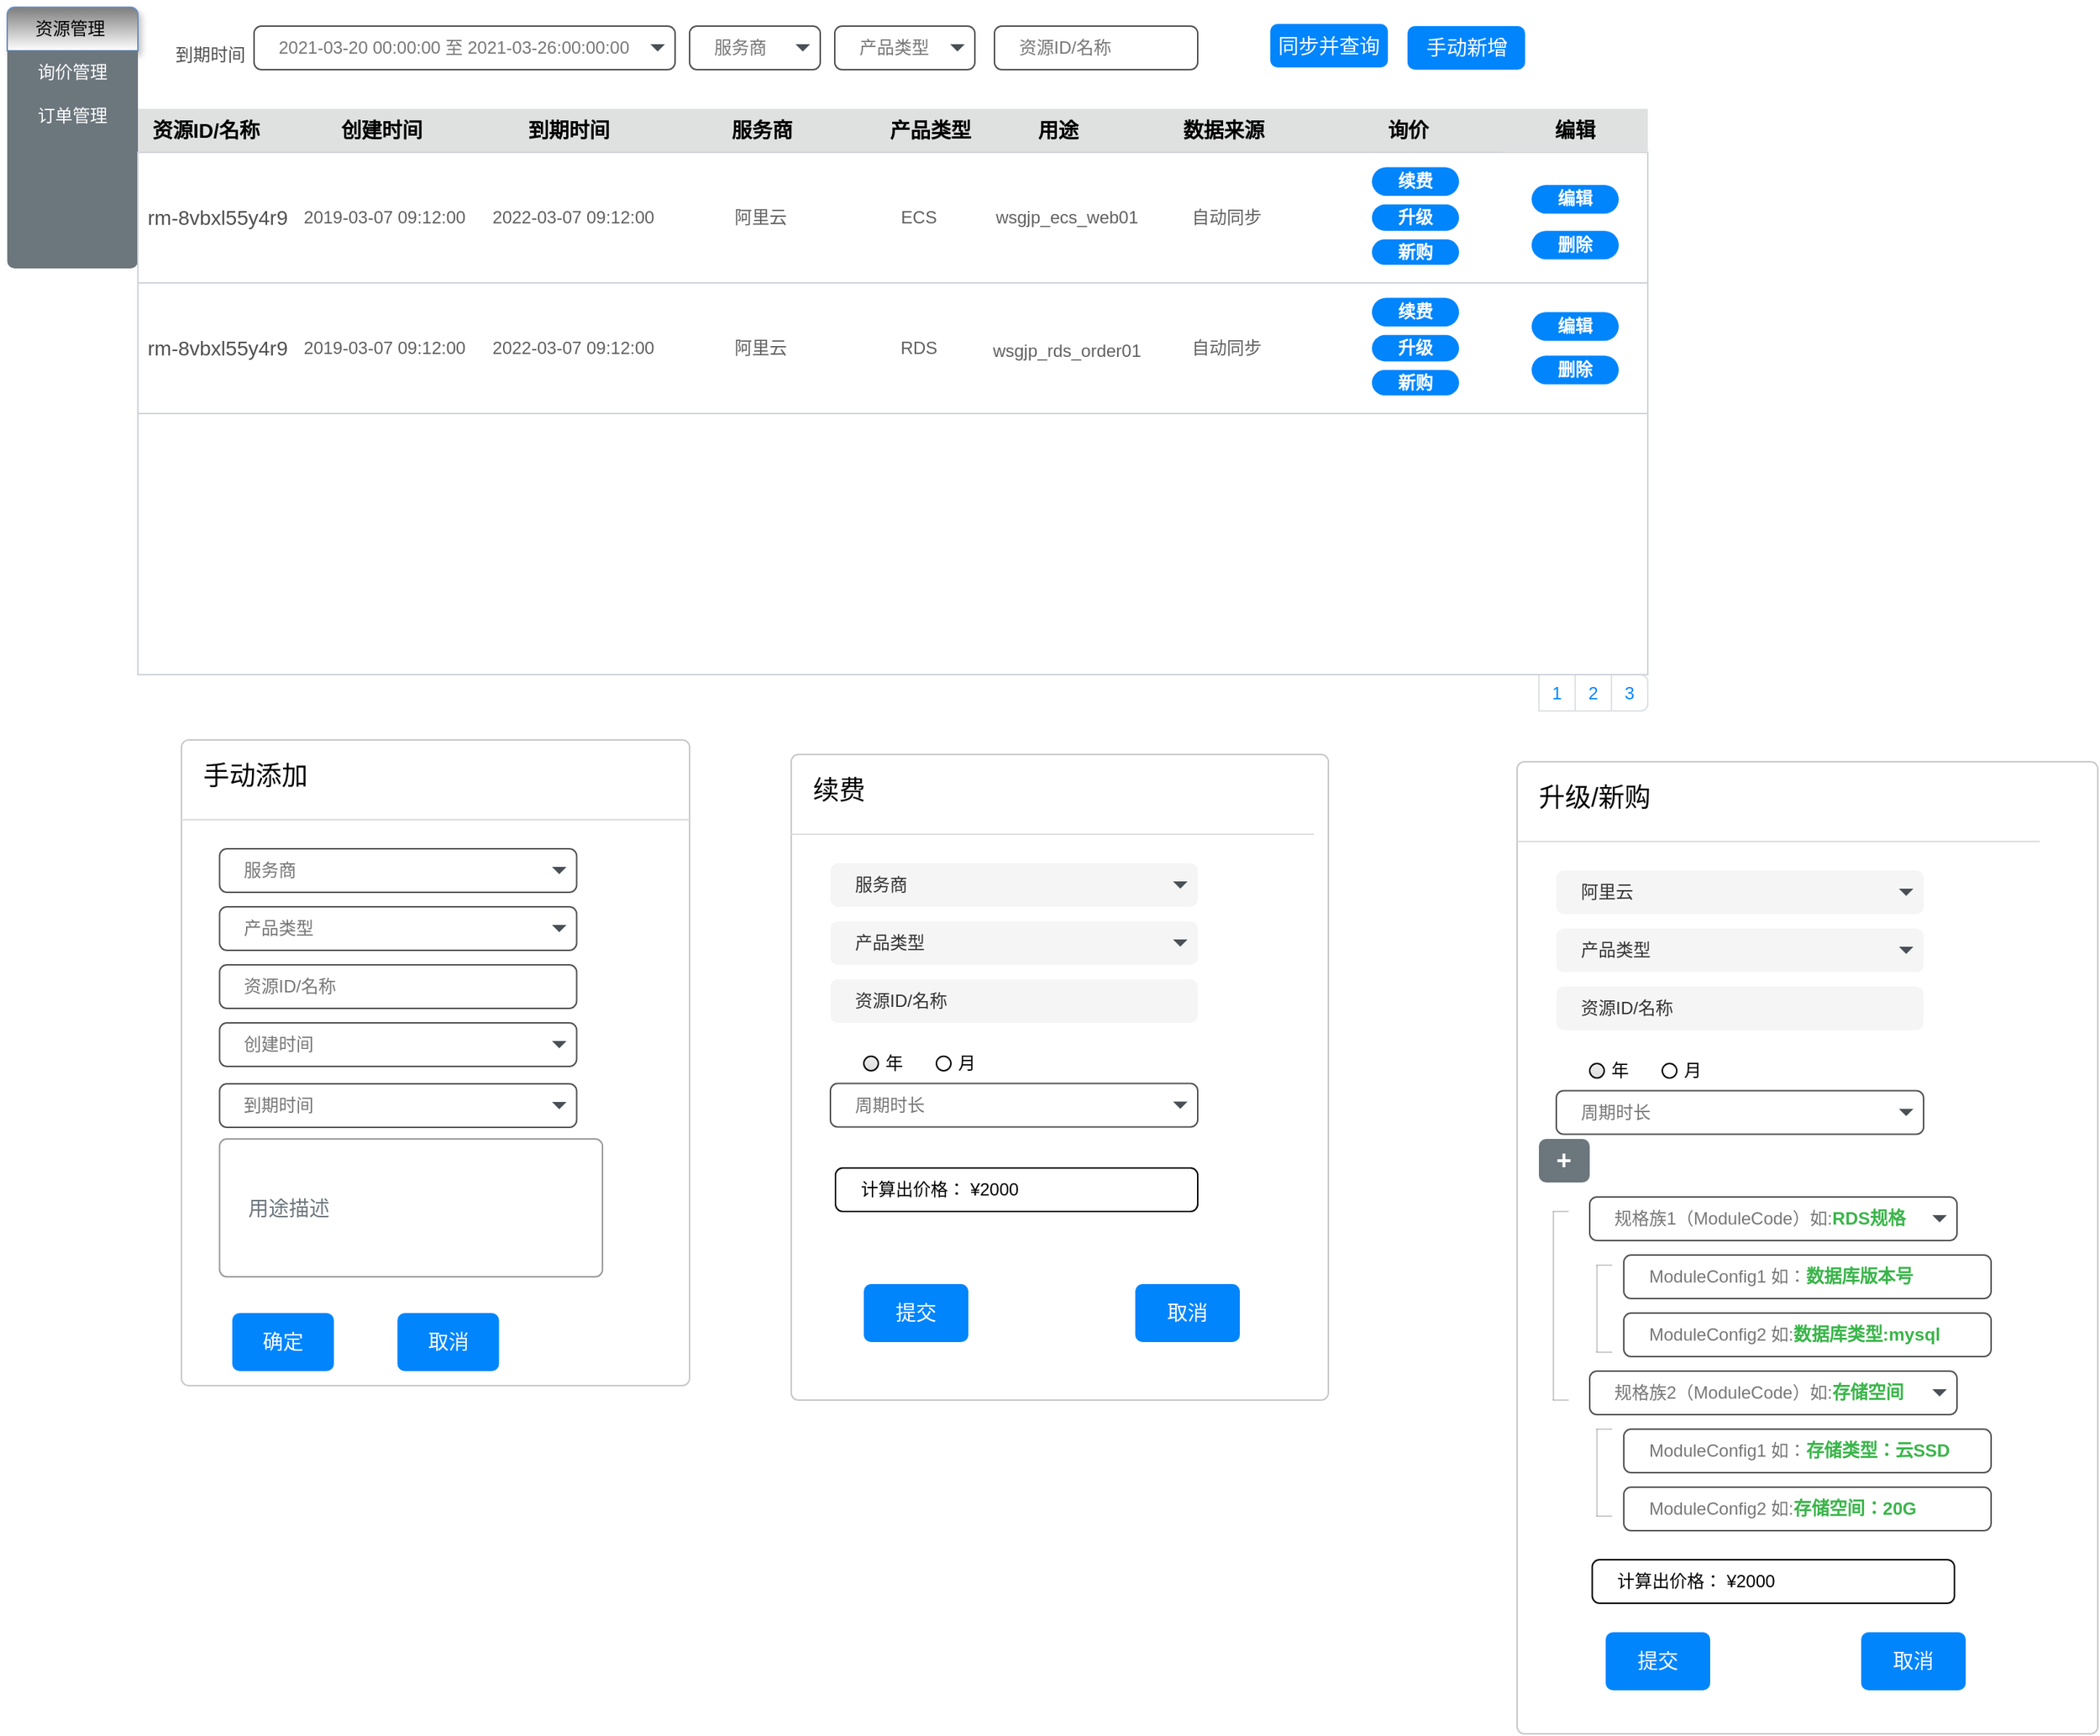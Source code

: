 <mxfile version="14.5.0" type="github" pages="2">
  <diagram name="Page-1" id="5348f1db-0dfa-24cf-5d06-2057accb5106">
    <mxGraphModel dx="1422" dy="794" grid="1" gridSize="10" guides="1" tooltips="1" connect="1" arrows="1" fold="1" page="1" pageScale="1.5" pageWidth="826" pageHeight="1169" background="#ffffff" math="0" shadow="0">
      <root>
        <mxCell id="0" style=";html=1;" />
        <mxCell id="1" style=";html=1;" parent="0" />
        <mxCell id="TfYHMZdPJaH0tN1C7_BG-202" value="手动添加" style="html=1;shadow=0;dashed=0;shape=mxgraph.bootstrap.rrect;rSize=5;html=1;strokeColor=#C8C8C8;fillColor=#ffffff;whiteSpace=wrap;verticalAlign=top;align=left;fontSize=18;spacing=15;spacingTop=-5;rounded=0;sketch=0;" parent="1" vertex="1">
          <mxGeometry x="140" y="625" width="350" height="445" as="geometry" />
        </mxCell>
        <mxCell id="TfYHMZdPJaH0tN1C7_BG-203" value="" style="shape=line;strokeColor=#dddddd;resizeWidth=1;" parent="TfYHMZdPJaH0tN1C7_BG-202" vertex="1">
          <mxGeometry width="350" height="10" relative="1" as="geometry">
            <mxPoint y="50" as="offset" />
          </mxGeometry>
        </mxCell>
        <mxCell id="TfYHMZdPJaH0tN1C7_BG-229" value="服务商" style="html=1;shadow=0;dashed=0;shape=mxgraph.bootstrap.rrect;rSize=5;strokeColor=#505050;strokeWidth=1;fillColor=#ffffff;fontColor=#777777;whiteSpace=wrap;align=left;verticalAlign=middle;fontStyle=0;fontSize=12;spacingRight=0;spacing=17;rounded=0;sketch=0;" parent="TfYHMZdPJaH0tN1C7_BG-202" vertex="1">
          <mxGeometry x="26.25" y="75.0" width="245.972" height="30" as="geometry" />
        </mxCell>
        <mxCell id="TfYHMZdPJaH0tN1C7_BG-230" value="" style="shape=triangle;direction=south;fillColor=#495057;strokeColor=none;perimeter=none;" parent="TfYHMZdPJaH0tN1C7_BG-229" vertex="1">
          <mxGeometry x="1" y="0.5" width="10" height="5" relative="1" as="geometry">
            <mxPoint x="-17" y="-2.5" as="offset" />
          </mxGeometry>
        </mxCell>
        <mxCell id="TfYHMZdPJaH0tN1C7_BG-197" value="到期时间" style="html=1;shadow=0;dashed=0;shape=mxgraph.bootstrap.rrect;rSize=5;strokeColor=#505050;strokeWidth=1;fillColor=#ffffff;fontColor=#777777;whiteSpace=wrap;align=left;verticalAlign=middle;fontStyle=0;fontSize=12;spacingRight=0;spacing=17;rounded=0;sketch=0;" parent="TfYHMZdPJaH0tN1C7_BG-202" vertex="1">
          <mxGeometry x="26.25" y="237.0" width="245.972" height="30" as="geometry" />
        </mxCell>
        <mxCell id="TfYHMZdPJaH0tN1C7_BG-198" value="" style="shape=triangle;direction=south;fillColor=#495057;strokeColor=none;perimeter=none;" parent="TfYHMZdPJaH0tN1C7_BG-197" vertex="1">
          <mxGeometry x="1" y="0.5" width="10" height="5" relative="1" as="geometry">
            <mxPoint x="-17" y="-2.5" as="offset" />
          </mxGeometry>
        </mxCell>
        <mxCell id="TfYHMZdPJaH0tN1C7_BG-200" value="创建时间" style="html=1;shadow=0;dashed=0;shape=mxgraph.bootstrap.rrect;rSize=5;strokeColor=#505050;strokeWidth=1;fillColor=#ffffff;fontColor=#777777;whiteSpace=wrap;align=left;verticalAlign=middle;fontStyle=0;fontSize=12;spacingRight=0;spacing=17;rounded=0;sketch=0;" parent="TfYHMZdPJaH0tN1C7_BG-202" vertex="1">
          <mxGeometry x="26.25" y="195" width="245.972" height="30" as="geometry" />
        </mxCell>
        <mxCell id="TfYHMZdPJaH0tN1C7_BG-201" value="" style="shape=triangle;direction=south;fillColor=#495057;strokeColor=none;perimeter=none;" parent="TfYHMZdPJaH0tN1C7_BG-200" vertex="1">
          <mxGeometry x="1" y="0.5" width="10" height="5" relative="1" as="geometry">
            <mxPoint x="-17" y="-2.5" as="offset" />
          </mxGeometry>
        </mxCell>
        <mxCell id="TfYHMZdPJaH0tN1C7_BG-231" value="产品类型" style="html=1;shadow=0;dashed=0;shape=mxgraph.bootstrap.rrect;rSize=5;strokeColor=#505050;strokeWidth=1;fillColor=#ffffff;fontColor=#777777;whiteSpace=wrap;align=left;verticalAlign=middle;fontStyle=0;fontSize=12;spacingRight=0;spacing=17;rounded=0;sketch=0;" parent="TfYHMZdPJaH0tN1C7_BG-202" vertex="1">
          <mxGeometry x="26.25" y="115" width="245.972" height="30" as="geometry" />
        </mxCell>
        <mxCell id="TfYHMZdPJaH0tN1C7_BG-232" value="" style="shape=triangle;direction=south;fillColor=#495057;strokeColor=none;perimeter=none;" parent="TfYHMZdPJaH0tN1C7_BG-231" vertex="1">
          <mxGeometry x="1" y="0.5" width="10" height="5" relative="1" as="geometry">
            <mxPoint x="-17" y="-2.5" as="offset" />
          </mxGeometry>
        </mxCell>
        <mxCell id="TfYHMZdPJaH0tN1C7_BG-193" value="资源ID/名称" style="html=1;shadow=0;dashed=0;shape=mxgraph.bootstrap.rrect;rSize=5;strokeColor=#505050;strokeWidth=1;fillColor=#ffffff;fontColor=#777777;whiteSpace=wrap;align=left;verticalAlign=middle;fontStyle=0;fontSize=12;spacingRight=0;spacing=17;rounded=0;sketch=0;" parent="TfYHMZdPJaH0tN1C7_BG-202" vertex="1">
          <mxGeometry x="26.25" y="155" width="245.972" height="30" as="geometry" />
        </mxCell>
        <mxCell id="TfYHMZdPJaH0tN1C7_BG-235" value="用途描述" style="html=1;shadow=0;dashed=0;shape=mxgraph.bootstrap.rrect;rSize=5;strokeColor=#999999;strokeWidth=1;fillColor=#FFFFFF;fontColor=#6C767D;whiteSpace=wrap;align=left;verticalAlign=middle;spacingLeft=10;fontSize=14;spacing=10;rounded=0;sketch=0;" parent="TfYHMZdPJaH0tN1C7_BG-202" vertex="1">
          <mxGeometry x="26.25" y="275" width="263.75" height="95" as="geometry" />
        </mxCell>
        <mxCell id="TfYHMZdPJaH0tN1C7_BG-236" value="确定" style="html=1;shadow=0;dashed=0;shape=mxgraph.bootstrap.rrect;rSize=5;strokeColor=none;strokeWidth=1;fillColor=#0085FC;fontColor=#FFFFFF;whiteSpace=wrap;align=center;verticalAlign=middle;spacingLeft=0;fontStyle=0;fontSize=14;spacing=5;rounded=0;sketch=0;" parent="TfYHMZdPJaH0tN1C7_BG-202" vertex="1">
          <mxGeometry x="35" y="395" width="70" height="40.0" as="geometry" />
        </mxCell>
        <mxCell id="TfYHMZdPJaH0tN1C7_BG-237" value="取消" style="html=1;shadow=0;dashed=0;shape=mxgraph.bootstrap.rrect;rSize=5;strokeColor=none;strokeWidth=1;fillColor=#0085FC;fontColor=#FFFFFF;whiteSpace=wrap;align=center;verticalAlign=middle;spacingLeft=0;fontStyle=0;fontSize=14;spacing=5;rounded=0;sketch=0;" parent="TfYHMZdPJaH0tN1C7_BG-202" vertex="1">
          <mxGeometry x="148.75" y="395" width="70" height="40.0" as="geometry" />
        </mxCell>
        <mxCell id="TfYHMZdPJaH0tN1C7_BG-54" value="" style="html=1;shadow=0;dashed=0;shape=mxgraph.bootstrap.rrect;rSize=5;strokeColor=none;html=1;whiteSpace=wrap;fillColor=#6C767D;fontColor=#ffffff;" parent="1" vertex="1">
          <mxGeometry x="20" y="120" width="90" height="180" as="geometry" />
        </mxCell>
        <mxCell id="TfYHMZdPJaH0tN1C7_BG-55" value="&lt;font color=&quot;#000000&quot;&gt;资源管理&amp;nbsp;&lt;/font&gt;" style="strokeColor=#6c8ebf;html=1;shadow=1;dashed=0;shape=mxgraph.bootstrap.topButton;rSize=5;perimeter=none;whiteSpace=wrap;resizeWidth=1;labelBackgroundColor=none;fontColor=#FFFF00;labelBorderColor=none;sketch=0;fillColor=#7D7D7D;gradientColor=#ffffff;" parent="TfYHMZdPJaH0tN1C7_BG-54" vertex="1">
          <mxGeometry width="90" height="30" relative="1" as="geometry" />
        </mxCell>
        <mxCell id="TfYHMZdPJaH0tN1C7_BG-56" value="询价管理" style="strokeColor=inherit;fillColor=inherit;gradientColor=inherit;fontColor=inherit;html=1;shadow=0;dashed=0;perimeter=none;whiteSpace=wrap;resizeWidth=1;" parent="TfYHMZdPJaH0tN1C7_BG-54" vertex="1">
          <mxGeometry width="90" height="30" relative="1" as="geometry">
            <mxPoint y="30" as="offset" />
          </mxGeometry>
        </mxCell>
        <mxCell id="TfYHMZdPJaH0tN1C7_BG-57" value="订单管理" style="strokeColor=inherit;fillColor=inherit;gradientColor=inherit;fontColor=inherit;html=1;shadow=0;dashed=0;perimeter=none;whiteSpace=wrap;resizeWidth=1;" parent="TfYHMZdPJaH0tN1C7_BG-54" vertex="1">
          <mxGeometry width="90" height="30" relative="1" as="geometry">
            <mxPoint y="60" as="offset" />
          </mxGeometry>
        </mxCell>
        <mxCell id="TfYHMZdPJaH0tN1C7_BG-59" value="" style="strokeColor=inherit;fillColor=inherit;gradientColor=inherit;fontColor=inherit;html=1;shadow=0;dashed=0;perimeter=none;whiteSpace=wrap;resizeWidth=1;align=left;spacing=10;" parent="TfYHMZdPJaH0tN1C7_BG-54" vertex="1">
          <mxGeometry width="90" height="30" relative="1" as="geometry">
            <mxPoint y="120" as="offset" />
          </mxGeometry>
        </mxCell>
        <mxCell id="TfYHMZdPJaH0tN1C7_BG-66" value="资源ID/名称" style="rounded=0;whiteSpace=wrap;html=1;arcSize=50;strokeColor=none;strokeWidth=1;fontColor=#000000;whiteSpace=wrap;align=left;verticalAlign=middle;spacingLeft=0;fontStyle=1;fontSize=14;spacing=10;fillColor=#DFE0E0;" parent="1" vertex="1">
          <mxGeometry x="110" y="190" width="130" height="30" as="geometry" />
        </mxCell>
        <mxCell id="TfYHMZdPJaH0tN1C7_BG-69" value="用途" style="rounded=0;whiteSpace=wrap;html=1;arcSize=50;strokeColor=none;strokeWidth=1;fontColor=#000000;whiteSpace=wrap;align=left;verticalAlign=middle;spacingLeft=0;fontStyle=1;fontSize=14;spacing=10;fillColor=#DFE0E0;" parent="1" vertex="1">
          <mxGeometry x="720" y="190" width="100" height="30" as="geometry" />
        </mxCell>
        <mxCell id="TfYHMZdPJaH0tN1C7_BG-70" value="创建时间" style="rounded=0;whiteSpace=wrap;html=1;arcSize=50;strokeColor=none;strokeWidth=1;fontColor=#000000;whiteSpace=wrap;align=left;verticalAlign=middle;spacingLeft=0;fontStyle=1;fontSize=14;spacing=10;fillColor=#DFE0E0;" parent="1" vertex="1">
          <mxGeometry x="240" y="190" width="130" height="30" as="geometry" />
        </mxCell>
        <mxCell id="TfYHMZdPJaH0tN1C7_BG-71" value="产品类型" style="rounded=0;whiteSpace=wrap;html=1;arcSize=50;strokeColor=none;strokeWidth=1;fontColor=#000000;whiteSpace=wrap;align=left;verticalAlign=middle;spacingLeft=0;fontStyle=1;fontSize=14;spacing=10;fillColor=#DFE0E0;" parent="1" vertex="1">
          <mxGeometry x="618" y="190" width="102" height="30" as="geometry" />
        </mxCell>
        <mxCell id="TfYHMZdPJaH0tN1C7_BG-72" value="服务商" style="rounded=0;whiteSpace=wrap;html=1;arcSize=50;strokeColor=none;strokeWidth=1;fontColor=#000000;whiteSpace=wrap;align=left;verticalAlign=middle;spacingLeft=0;fontStyle=1;fontSize=14;spacing=10;fillColor=#DFE0E0;" parent="1" vertex="1">
          <mxGeometry x="509" y="190" width="110" height="30" as="geometry" />
        </mxCell>
        <mxCell id="TfYHMZdPJaH0tN1C7_BG-73" value="到期时间" style="rounded=0;whiteSpace=wrap;html=1;arcSize=50;strokeColor=none;strokeWidth=1;fontColor=#000000;whiteSpace=wrap;align=left;verticalAlign=middle;spacingLeft=0;fontStyle=1;fontSize=14;spacing=10;fillColor=#DFE0E0;" parent="1" vertex="1">
          <mxGeometry x="369" y="190" width="140" height="30" as="geometry" />
        </mxCell>
        <mxCell id="TfYHMZdPJaH0tN1C7_BG-74" value="数据来源" style="rounded=0;whiteSpace=wrap;html=1;arcSize=50;strokeColor=none;strokeWidth=1;fontColor=#000000;whiteSpace=wrap;align=left;verticalAlign=middle;spacingLeft=0;fontStyle=1;fontSize=14;spacing=10;fillColor=#DFE0E0;" parent="1" vertex="1">
          <mxGeometry x="820" y="190" width="110" height="30" as="geometry" />
        </mxCell>
        <mxCell id="TfYHMZdPJaH0tN1C7_BG-103" value="询价" style="rounded=0;whiteSpace=wrap;html=1;arcSize=50;strokeColor=none;strokeWidth=1;fontColor=#000000;whiteSpace=wrap;align=center;verticalAlign=middle;spacingLeft=0;fontStyle=1;fontSize=14;spacing=10;fillColor=#DFE0E0;" parent="1" vertex="1">
          <mxGeometry x="920" y="190" width="130" height="30" as="geometry" />
        </mxCell>
        <mxCell id="TfYHMZdPJaH0tN1C7_BG-107" value="" style="group" parent="1" vertex="1" connectable="0">
          <mxGeometry x="110" y="220" width="1040" height="90" as="geometry" />
        </mxCell>
        <mxCell id="TfYHMZdPJaH0tN1C7_BG-94" value="" style="rounded=0;whiteSpace=wrap;html=1;shadow=0;dashed=0;sketch=0;strokeColor=#CED4DA;strokeWidth=1;fillColor=#FFFFFF;fontSize=14;fontColor=#505050;align=left;" parent="TfYHMZdPJaH0tN1C7_BG-107" vertex="1">
          <mxGeometry width="1040" height="90" as="geometry" />
        </mxCell>
        <mxCell id="TfYHMZdPJaH0tN1C7_BG-96" value="rm-8vbxl55y4r9" style="text;strokeColor=none;fillColor=none;align=center;verticalAlign=middle;whiteSpace=wrap;rounded=0;shadow=0;dashed=0;sketch=0;fontSize=14;fontColor=#505050;" parent="TfYHMZdPJaH0tN1C7_BG-107" vertex="1">
          <mxGeometry y="22.5" width="110" height="45" as="geometry" />
        </mxCell>
        <mxCell id="TfYHMZdPJaH0tN1C7_BG-97" value="2019-03-07 09:12:00" style="text;strokeColor=none;fillColor=none;align=center;verticalAlign=middle;whiteSpace=wrap;rounded=0;shadow=0;dashed=0;sketch=0;fontSize=12;fontColor=#505050;spacing=2;textOpacity=90;" parent="TfYHMZdPJaH0tN1C7_BG-107" vertex="1">
          <mxGeometry x="90" y="22.5" width="160" height="45" as="geometry" />
        </mxCell>
        <mxCell id="TfYHMZdPJaH0tN1C7_BG-98" value="2022-03-07 09:12:00" style="text;strokeColor=none;fillColor=none;align=center;verticalAlign=middle;whiteSpace=wrap;rounded=0;shadow=0;dashed=0;sketch=0;fontSize=12;fontColor=#505050;spacing=2;textOpacity=90;" parent="TfYHMZdPJaH0tN1C7_BG-107" vertex="1">
          <mxGeometry x="220" y="22.5" width="160" height="45" as="geometry" />
        </mxCell>
        <mxCell id="TfYHMZdPJaH0tN1C7_BG-99" value="阿里云" style="text;strokeColor=none;fillColor=none;align=center;verticalAlign=middle;whiteSpace=wrap;rounded=0;shadow=0;dashed=0;sketch=0;fontSize=12;fontColor=#505050;spacing=2;textOpacity=90;" parent="TfYHMZdPJaH0tN1C7_BG-107" vertex="1">
          <mxGeometry x="399" y="22.5" width="60" height="45" as="geometry" />
        </mxCell>
        <mxCell id="TfYHMZdPJaH0tN1C7_BG-100" value="ECS" style="text;strokeColor=none;fillColor=none;align=center;verticalAlign=middle;whiteSpace=wrap;rounded=0;shadow=0;dashed=0;sketch=0;fontSize=12;fontColor=#505050;spacing=2;textOpacity=90;" parent="TfYHMZdPJaH0tN1C7_BG-107" vertex="1">
          <mxGeometry x="508" y="22.5" width="60" height="45" as="geometry" />
        </mxCell>
        <mxCell id="TfYHMZdPJaH0tN1C7_BG-101" value="wsgjp_ecs_web01" style="text;strokeColor=none;fillColor=none;align=center;verticalAlign=middle;whiteSpace=wrap;rounded=0;shadow=0;dashed=0;sketch=0;fontSize=12;fontColor=#505050;spacing=2;textOpacity=90;" parent="TfYHMZdPJaH0tN1C7_BG-107" vertex="1">
          <mxGeometry x="590" y="22.5" width="100" height="45" as="geometry" />
        </mxCell>
        <mxCell id="TfYHMZdPJaH0tN1C7_BG-102" value="自动同步" style="text;strokeColor=none;fillColor=none;align=center;verticalAlign=middle;whiteSpace=wrap;rounded=0;shadow=0;dashed=0;sketch=0;fontSize=12;fontColor=#505050;spacing=2;textOpacity=90;" parent="TfYHMZdPJaH0tN1C7_BG-107" vertex="1">
          <mxGeometry x="720" y="22.5" width="60" height="45" as="geometry" />
        </mxCell>
        <mxCell id="TfYHMZdPJaH0tN1C7_BG-104" value="续费" style="rounded=1;whiteSpace=wrap;html=1;arcSize=50;strokeColor=none;strokeWidth=1;fillColor=#0085FC;fontColor=#FFFFFF;whiteSpace=wrap;align=center;verticalAlign=middle;spacingLeft=0;fontStyle=1;fontSize=12;spacing=10;shadow=0;dashed=0;sketch=0;" parent="TfYHMZdPJaH0tN1C7_BG-107" vertex="1">
          <mxGeometry x="850" y="10.29" width="60" height="19.71" as="geometry" />
        </mxCell>
        <mxCell id="TfYHMZdPJaH0tN1C7_BG-105" value="升级" style="rounded=1;whiteSpace=wrap;html=1;arcSize=50;strokeColor=none;strokeWidth=1;fillColor=#0085FC;fontColor=#FFFFFF;whiteSpace=wrap;align=center;verticalAlign=middle;spacingLeft=0;fontStyle=1;fontSize=12;spacing=10;shadow=0;dashed=0;sketch=0;" parent="TfYHMZdPJaH0tN1C7_BG-107" vertex="1">
          <mxGeometry x="850" y="35.9" width="60" height="18.21" as="geometry" />
        </mxCell>
        <mxCell id="TfYHMZdPJaH0tN1C7_BG-106" value="新购" style="rounded=1;whiteSpace=wrap;html=1;arcSize=50;strokeColor=none;strokeWidth=1;fillColor=#0085FC;fontColor=#FFFFFF;whiteSpace=wrap;align=center;verticalAlign=middle;spacingLeft=0;fontStyle=1;fontSize=12;spacing=10;shadow=0;dashed=0;sketch=0;" parent="TfYHMZdPJaH0tN1C7_BG-107" vertex="1">
          <mxGeometry x="850" y="60" width="60" height="17.5" as="geometry" />
        </mxCell>
        <mxCell id="TfYHMZdPJaH0tN1C7_BG-177" value="编辑" style="rounded=1;whiteSpace=wrap;html=1;arcSize=50;strokeColor=none;strokeWidth=1;fillColor=#0085FC;fontColor=#FFFFFF;whiteSpace=wrap;align=center;verticalAlign=middle;spacingLeft=0;fontStyle=1;fontSize=12;spacing=10;shadow=0;dashed=0;sketch=0;" parent="TfYHMZdPJaH0tN1C7_BG-107" vertex="1">
          <mxGeometry x="960" y="22.5" width="60" height="19.71" as="geometry" />
        </mxCell>
        <mxCell id="TfYHMZdPJaH0tN1C7_BG-178" value="删除" style="rounded=1;whiteSpace=wrap;html=1;arcSize=50;strokeColor=none;strokeWidth=1;fillColor=#0085FC;fontColor=#FFFFFF;whiteSpace=wrap;align=center;verticalAlign=middle;spacingLeft=0;fontStyle=1;fontSize=12;spacing=10;shadow=0;dashed=0;sketch=0;" parent="TfYHMZdPJaH0tN1C7_BG-107" vertex="1">
          <mxGeometry x="960" y="54.1" width="60" height="19.71" as="geometry" />
        </mxCell>
        <mxCell id="TfYHMZdPJaH0tN1C7_BG-121" value="" style="html=1;shadow=0;dashed=0;shape=mxgraph.bootstrap.rrect;rSize=5;strokeColor=#DEE2E6;html=1;whiteSpace=wrap;fillColor=#ffffff;fontColor=#0085FC;rounded=0;sketch=0;align=center;" parent="1" vertex="1">
          <mxGeometry x="1075" y="580" width="75" height="25" as="geometry" />
        </mxCell>
        <mxCell id="TfYHMZdPJaH0tN1C7_BG-123" value="2" style="strokeColor=inherit;fillColor=inherit;gradientColor=inherit;fontColor=inherit;html=1;shadow=0;dashed=0;perimeter=none;whiteSpace=wrap;resizeHeight=1;fontSize=12;" parent="TfYHMZdPJaH0tN1C7_BG-121" vertex="1">
          <mxGeometry width="25" height="25" relative="1" as="geometry">
            <mxPoint x="25" as="offset" />
          </mxGeometry>
        </mxCell>
        <mxCell id="TfYHMZdPJaH0tN1C7_BG-124" value="3" style="strokeColor=inherit;fillColor=inherit;gradientColor=inherit;fontColor=inherit;html=1;shadow=0;dashed=0;shape=mxgraph.bootstrap.rightButton;rSize=5;perimeter=none;whiteSpace=wrap;resizeHeight=1;fontSize=12;" parent="TfYHMZdPJaH0tN1C7_BG-121" vertex="1">
          <mxGeometry x="1" width="25" height="25" relative="1" as="geometry">
            <mxPoint x="-25" as="offset" />
          </mxGeometry>
        </mxCell>
        <mxCell id="LldY5YkvqFoHoAoNErch-1" value="1" style="strokeColor=inherit;fillColor=inherit;gradientColor=inherit;fontColor=inherit;html=1;shadow=0;dashed=0;perimeter=none;whiteSpace=wrap;resizeHeight=1;fontSize=12;" vertex="1" parent="TfYHMZdPJaH0tN1C7_BG-121">
          <mxGeometry width="25" height="25" as="geometry" />
        </mxCell>
        <mxCell id="TfYHMZdPJaH0tN1C7_BG-169" value="" style="group" parent="1" vertex="1" connectable="0">
          <mxGeometry x="120" y="130" width="821" height="33" as="geometry" />
        </mxCell>
        <mxCell id="TfYHMZdPJaH0tN1C7_BG-152" value="2021-03-20 00:00:00 至 2021-03-26:00:00:00" style="html=1;shadow=0;dashed=0;shape=mxgraph.bootstrap.rrect;rSize=5;strokeColor=#505050;strokeWidth=1;fillColor=#ffffff;fontColor=#777777;whiteSpace=wrap;align=left;verticalAlign=middle;fontStyle=0;fontSize=12;spacingRight=0;spacing=17;rounded=0;sketch=0;" parent="TfYHMZdPJaH0tN1C7_BG-169" vertex="1">
          <mxGeometry x="70" y="3" width="290" height="30" as="geometry" />
        </mxCell>
        <mxCell id="TfYHMZdPJaH0tN1C7_BG-153" value="" style="shape=triangle;direction=south;fillColor=#495057;strokeColor=none;perimeter=none;" parent="TfYHMZdPJaH0tN1C7_BG-152" vertex="1">
          <mxGeometry x="1" y="0.5" width="10" height="5" relative="1" as="geometry">
            <mxPoint x="-17" y="-2.5" as="offset" />
          </mxGeometry>
        </mxCell>
        <mxCell id="TfYHMZdPJaH0tN1C7_BG-164" value="到期时间" style="text;html=1;strokeColor=none;fillColor=none;align=center;verticalAlign=middle;whiteSpace=wrap;rounded=0;shadow=0;dashed=0;sketch=0;fontSize=12;fontColor=#505050;" parent="TfYHMZdPJaH0tN1C7_BG-169" vertex="1">
          <mxGeometry y="13" width="80" height="20" as="geometry" />
        </mxCell>
        <mxCell id="TfYHMZdPJaH0tN1C7_BG-165" value="服务商" style="html=1;shadow=0;dashed=0;shape=mxgraph.bootstrap.rrect;rSize=5;strokeColor=#505050;strokeWidth=1;fillColor=#ffffff;fontColor=#777777;whiteSpace=wrap;align=left;verticalAlign=middle;fontStyle=0;fontSize=12;spacingRight=0;spacing=17;rounded=0;sketch=0;" parent="TfYHMZdPJaH0tN1C7_BG-169" vertex="1">
          <mxGeometry x="370" y="3" width="90" height="30" as="geometry" />
        </mxCell>
        <mxCell id="TfYHMZdPJaH0tN1C7_BG-166" value="" style="shape=triangle;direction=south;fillColor=#495057;strokeColor=none;perimeter=none;" parent="TfYHMZdPJaH0tN1C7_BG-165" vertex="1">
          <mxGeometry x="1" y="0.5" width="10" height="5" relative="1" as="geometry">
            <mxPoint x="-17" y="-2.5" as="offset" />
          </mxGeometry>
        </mxCell>
        <mxCell id="TfYHMZdPJaH0tN1C7_BG-167" value="产品类型" style="html=1;shadow=0;dashed=0;shape=mxgraph.bootstrap.rrect;rSize=5;strokeColor=#505050;strokeWidth=1;fillColor=#ffffff;fontColor=#777777;whiteSpace=wrap;align=left;verticalAlign=middle;fontStyle=0;fontSize=12;spacingRight=0;spacing=17;rounded=0;sketch=0;" parent="TfYHMZdPJaH0tN1C7_BG-169" vertex="1">
          <mxGeometry x="470" y="3" width="96.5" height="30" as="geometry" />
        </mxCell>
        <mxCell id="TfYHMZdPJaH0tN1C7_BG-168" value="" style="shape=triangle;direction=south;fillColor=#495057;strokeColor=none;perimeter=none;" parent="TfYHMZdPJaH0tN1C7_BG-167" vertex="1">
          <mxGeometry x="1" y="0.5" width="10" height="5" relative="1" as="geometry">
            <mxPoint x="-17" y="-2.5" as="offset" />
          </mxGeometry>
        </mxCell>
        <mxCell id="TfYHMZdPJaH0tN1C7_BG-173" value="资源ID/名称" style="html=1;shadow=0;dashed=0;shape=mxgraph.bootstrap.rrect;rSize=5;strokeColor=#505050;strokeWidth=1;fillColor=#ffffff;fontColor=#777777;whiteSpace=wrap;align=left;verticalAlign=middle;fontStyle=0;fontSize=12;spacingRight=0;spacing=17;rounded=0;sketch=0;" parent="TfYHMZdPJaH0tN1C7_BG-169" vertex="1">
          <mxGeometry x="580" y="3" width="140" height="30" as="geometry" />
        </mxCell>
        <mxCell id="TfYHMZdPJaH0tN1C7_BG-170" value="同步并查询" style="html=1;shadow=0;dashed=0;shape=mxgraph.bootstrap.rrect;rSize=5;strokeColor=none;strokeWidth=1;fillColor=#0085FC;fontColor=#FFFFFF;whiteSpace=wrap;align=center;verticalAlign=middle;spacingLeft=0;fontStyle=0;fontSize=14;spacing=5;rounded=0;sketch=0;" parent="1" vertex="1">
          <mxGeometry x="890" y="131.5" width="81" height="30" as="geometry" />
        </mxCell>
        <mxCell id="TfYHMZdPJaH0tN1C7_BG-172" value="手动新增" style="html=1;shadow=0;dashed=0;shape=mxgraph.bootstrap.rrect;rSize=5;strokeColor=none;strokeWidth=1;fillColor=#0085FC;fontColor=#FFFFFF;whiteSpace=wrap;align=center;verticalAlign=middle;spacingLeft=0;fontStyle=0;fontSize=14;spacing=5;rounded=0;sketch=0;" parent="1" vertex="1">
          <mxGeometry x="984.5" y="133" width="81" height="30" as="geometry" />
        </mxCell>
        <mxCell id="TfYHMZdPJaH0tN1C7_BG-175" value="编辑" style="rounded=0;whiteSpace=wrap;html=1;arcSize=50;strokeColor=none;strokeWidth=1;fontColor=#000000;whiteSpace=wrap;align=center;verticalAlign=middle;spacingLeft=0;fontStyle=1;fontSize=14;spacing=10;fillColor=#DFE0E0;" parent="1" vertex="1">
          <mxGeometry x="1050" y="190" width="100" height="30" as="geometry" />
        </mxCell>
        <mxCell id="TfYHMZdPJaH0tN1C7_BG-179" value="" style="group" parent="1" vertex="1" connectable="0">
          <mxGeometry x="110" y="310" width="1040" height="90" as="geometry" />
        </mxCell>
        <mxCell id="TfYHMZdPJaH0tN1C7_BG-180" value="" style="rounded=0;whiteSpace=wrap;html=1;shadow=0;dashed=0;sketch=0;strokeColor=#CED4DA;strokeWidth=1;fillColor=#FFFFFF;fontSize=14;fontColor=#505050;align=left;" parent="TfYHMZdPJaH0tN1C7_BG-179" vertex="1">
          <mxGeometry width="1040" height="90" as="geometry" />
        </mxCell>
        <mxCell id="TfYHMZdPJaH0tN1C7_BG-181" value="rm-8vbxl55y4r9" style="text;strokeColor=none;fillColor=none;align=center;verticalAlign=middle;whiteSpace=wrap;rounded=0;shadow=0;dashed=0;sketch=0;fontSize=14;fontColor=#505050;" parent="TfYHMZdPJaH0tN1C7_BG-179" vertex="1">
          <mxGeometry y="22.5" width="110" height="45" as="geometry" />
        </mxCell>
        <mxCell id="TfYHMZdPJaH0tN1C7_BG-182" value="2019-03-07 09:12:00" style="text;strokeColor=none;fillColor=none;align=center;verticalAlign=middle;whiteSpace=wrap;rounded=0;shadow=0;dashed=0;sketch=0;fontSize=12;fontColor=#505050;spacing=2;textOpacity=90;" parent="TfYHMZdPJaH0tN1C7_BG-179" vertex="1">
          <mxGeometry x="90" y="22.5" width="160" height="45" as="geometry" />
        </mxCell>
        <mxCell id="TfYHMZdPJaH0tN1C7_BG-183" value="2022-03-07 09:12:00" style="text;strokeColor=none;fillColor=none;align=center;verticalAlign=middle;whiteSpace=wrap;rounded=0;shadow=0;dashed=0;sketch=0;fontSize=12;fontColor=#505050;spacing=2;textOpacity=90;" parent="TfYHMZdPJaH0tN1C7_BG-179" vertex="1">
          <mxGeometry x="220" y="22.5" width="160" height="45" as="geometry" />
        </mxCell>
        <mxCell id="TfYHMZdPJaH0tN1C7_BG-184" value="阿里云" style="text;strokeColor=none;fillColor=none;align=center;verticalAlign=middle;whiteSpace=wrap;rounded=0;shadow=0;dashed=0;sketch=0;fontSize=12;fontColor=#505050;spacing=2;textOpacity=90;" parent="TfYHMZdPJaH0tN1C7_BG-179" vertex="1">
          <mxGeometry x="399" y="22.5" width="60" height="45" as="geometry" />
        </mxCell>
        <mxCell id="TfYHMZdPJaH0tN1C7_BG-185" value="RDS" style="text;strokeColor=none;fillColor=none;align=center;verticalAlign=middle;whiteSpace=wrap;rounded=0;shadow=0;dashed=0;sketch=0;fontSize=12;fontColor=#505050;spacing=2;textOpacity=90;" parent="TfYHMZdPJaH0tN1C7_BG-179" vertex="1">
          <mxGeometry x="508" y="22.5" width="60" height="45" as="geometry" />
        </mxCell>
        <mxCell id="TfYHMZdPJaH0tN1C7_BG-186" value="wsgjp_rds_order01" style="text;strokeColor=none;fillColor=none;align=center;verticalAlign=middle;whiteSpace=wrap;rounded=0;shadow=0;dashed=0;sketch=0;fontSize=12;fontColor=#505050;spacing=2;textOpacity=90;" parent="TfYHMZdPJaH0tN1C7_BG-179" vertex="1">
          <mxGeometry x="610" y="24.86" width="60" height="45" as="geometry" />
        </mxCell>
        <mxCell id="TfYHMZdPJaH0tN1C7_BG-187" value="自动同步" style="text;strokeColor=none;fillColor=none;align=center;verticalAlign=middle;whiteSpace=wrap;rounded=0;shadow=0;dashed=0;sketch=0;fontSize=12;fontColor=#505050;spacing=2;textOpacity=90;" parent="TfYHMZdPJaH0tN1C7_BG-179" vertex="1">
          <mxGeometry x="720" y="22.5" width="60" height="45" as="geometry" />
        </mxCell>
        <mxCell id="TfYHMZdPJaH0tN1C7_BG-188" value="续费" style="rounded=1;whiteSpace=wrap;html=1;arcSize=50;strokeColor=none;strokeWidth=1;fillColor=#0085FC;fontColor=#FFFFFF;whiteSpace=wrap;align=center;verticalAlign=middle;spacingLeft=0;fontStyle=1;fontSize=12;spacing=10;shadow=0;dashed=0;sketch=0;" parent="TfYHMZdPJaH0tN1C7_BG-179" vertex="1">
          <mxGeometry x="850" y="10.29" width="60" height="19.71" as="geometry" />
        </mxCell>
        <mxCell id="TfYHMZdPJaH0tN1C7_BG-189" value="升级" style="rounded=1;whiteSpace=wrap;html=1;arcSize=50;strokeColor=none;strokeWidth=1;fillColor=#0085FC;fontColor=#FFFFFF;whiteSpace=wrap;align=center;verticalAlign=middle;spacingLeft=0;fontStyle=1;fontSize=12;spacing=10;shadow=0;dashed=0;sketch=0;" parent="TfYHMZdPJaH0tN1C7_BG-179" vertex="1">
          <mxGeometry x="850" y="35.9" width="60" height="18.21" as="geometry" />
        </mxCell>
        <mxCell id="TfYHMZdPJaH0tN1C7_BG-190" value="新购" style="rounded=1;whiteSpace=wrap;html=1;arcSize=50;strokeColor=none;strokeWidth=1;fillColor=#0085FC;fontColor=#FFFFFF;whiteSpace=wrap;align=center;verticalAlign=middle;spacingLeft=0;fontStyle=1;fontSize=12;spacing=10;shadow=0;dashed=0;sketch=0;" parent="TfYHMZdPJaH0tN1C7_BG-179" vertex="1">
          <mxGeometry x="850" y="60" width="60" height="17.5" as="geometry" />
        </mxCell>
        <mxCell id="TfYHMZdPJaH0tN1C7_BG-191" value="编辑" style="rounded=1;whiteSpace=wrap;html=1;arcSize=50;strokeColor=none;strokeWidth=1;fillColor=#0085FC;fontColor=#FFFFFF;whiteSpace=wrap;align=center;verticalAlign=middle;spacingLeft=0;fontStyle=1;fontSize=12;spacing=10;shadow=0;dashed=0;sketch=0;" parent="TfYHMZdPJaH0tN1C7_BG-179" vertex="1">
          <mxGeometry x="960" y="20.15" width="60" height="19.71" as="geometry" />
        </mxCell>
        <mxCell id="TfYHMZdPJaH0tN1C7_BG-192" value="删除" style="rounded=1;whiteSpace=wrap;html=1;arcSize=50;strokeColor=none;strokeWidth=1;fillColor=#0085FC;fontColor=#FFFFFF;whiteSpace=wrap;align=center;verticalAlign=middle;spacingLeft=0;fontStyle=1;fontSize=12;spacing=10;shadow=0;dashed=0;sketch=0;" parent="TfYHMZdPJaH0tN1C7_BG-179" vertex="1">
          <mxGeometry x="960" y="50.15" width="60" height="19.71" as="geometry" />
        </mxCell>
        <mxCell id="9OucFx-GNlFf2Y0bRGm2-22" value="" style="group" parent="1" vertex="1" connectable="0">
          <mxGeometry x="560" y="635" width="370" height="445" as="geometry" />
        </mxCell>
        <mxCell id="TfYHMZdPJaH0tN1C7_BG-252" value="续费" style="html=1;shadow=0;dashed=0;shape=mxgraph.bootstrap.rrect;rSize=5;html=1;strokeColor=#C8C8C8;fillColor=#ffffff;whiteSpace=wrap;verticalAlign=top;align=left;fontSize=18;spacing=15;spacingTop=-5;rounded=0;sketch=0;container=0;" parent="9OucFx-GNlFf2Y0bRGm2-22" vertex="1">
          <mxGeometry width="370" height="445" as="geometry" />
        </mxCell>
        <mxCell id="TfYHMZdPJaH0tN1C7_BG-253" value="" style="shape=line;strokeColor=#dddddd;resizeWidth=1;" parent="9OucFx-GNlFf2Y0bRGm2-22" vertex="1">
          <mxGeometry y="50" width="360" height="10" as="geometry">
            <mxPoint y="50" as="offset" />
          </mxGeometry>
        </mxCell>
        <mxCell id="TfYHMZdPJaH0tN1C7_BG-254" value="服务商" style="html=1;shadow=0;dashed=0;shape=mxgraph.bootstrap.rrect;rSize=5;strokeWidth=1;fillColor=#f5f5f5;fontColor=#333333;whiteSpace=wrap;align=left;verticalAlign=middle;fontStyle=0;fontSize=12;spacingRight=0;spacing=17;rounded=0;sketch=0;strokeColor=none;" parent="9OucFx-GNlFf2Y0bRGm2-22" vertex="1">
          <mxGeometry x="27" y="75" width="253" height="30" as="geometry" />
        </mxCell>
        <mxCell id="TfYHMZdPJaH0tN1C7_BG-255" value="" style="shape=triangle;direction=south;fillColor=#495057;strokeColor=none;perimeter=none;" parent="TfYHMZdPJaH0tN1C7_BG-254" vertex="1">
          <mxGeometry x="1" y="0.5" width="10" height="5" relative="1" as="geometry">
            <mxPoint x="-17" y="-2.5" as="offset" />
          </mxGeometry>
        </mxCell>
        <mxCell id="TfYHMZdPJaH0tN1C7_BG-258" value="计算出价格： ¥2000" style="html=1;shadow=0;dashed=0;shape=mxgraph.bootstrap.rrect;rSize=5;strokeWidth=1;whiteSpace=wrap;align=left;verticalAlign=middle;fontStyle=0;fontSize=12;spacingRight=0;spacing=17;rounded=0;sketch=0;" parent="9OucFx-GNlFf2Y0bRGm2-22" vertex="1">
          <mxGeometry x="30.5" y="285" width="249.5" height="30" as="geometry" />
        </mxCell>
        <mxCell id="TfYHMZdPJaH0tN1C7_BG-260" value="产品类型" style="html=1;shadow=0;dashed=0;shape=mxgraph.bootstrap.rrect;rSize=5;strokeWidth=1;fillColor=#f5f5f5;fontColor=#333333;whiteSpace=wrap;align=left;verticalAlign=middle;fontStyle=0;fontSize=12;spacingRight=0;spacing=17;rounded=0;sketch=0;strokeColor=none;" parent="9OucFx-GNlFf2Y0bRGm2-22" vertex="1">
          <mxGeometry x="27" y="115" width="253" height="30" as="geometry" />
        </mxCell>
        <mxCell id="TfYHMZdPJaH0tN1C7_BG-261" value="" style="shape=triangle;direction=south;fillColor=#495057;strokeColor=none;perimeter=none;" parent="TfYHMZdPJaH0tN1C7_BG-260" vertex="1">
          <mxGeometry x="1" y="0.5" width="10" height="5" relative="1" as="geometry">
            <mxPoint x="-17" y="-2.5" as="offset" />
          </mxGeometry>
        </mxCell>
        <mxCell id="TfYHMZdPJaH0tN1C7_BG-262" value="资源ID/名称" style="html=1;shadow=0;dashed=0;shape=mxgraph.bootstrap.rrect;rSize=5;strokeWidth=1;fillColor=#f5f5f5;fontColor=#333333;whiteSpace=wrap;align=left;verticalAlign=middle;fontStyle=0;fontSize=12;spacingRight=0;spacing=17;rounded=0;sketch=0;strokeColor=none;" parent="9OucFx-GNlFf2Y0bRGm2-22" vertex="1">
          <mxGeometry x="27" y="155" width="253" height="30" as="geometry" />
        </mxCell>
        <mxCell id="TfYHMZdPJaH0tN1C7_BG-264" value="提交" style="html=1;shadow=0;dashed=0;shape=mxgraph.bootstrap.rrect;rSize=5;strokeColor=none;strokeWidth=1;fillColor=#0085FC;fontColor=#FFFFFF;whiteSpace=wrap;align=center;verticalAlign=middle;spacingLeft=0;fontStyle=0;fontSize=14;spacing=5;rounded=0;sketch=0;" parent="9OucFx-GNlFf2Y0bRGm2-22" vertex="1">
          <mxGeometry x="50" y="365" width="72" height="40" as="geometry" />
        </mxCell>
        <mxCell id="TfYHMZdPJaH0tN1C7_BG-265" value="取消" style="html=1;shadow=0;dashed=0;shape=mxgraph.bootstrap.rrect;rSize=5;strokeColor=none;strokeWidth=1;fillColor=#0085FC;fontColor=#FFFFFF;whiteSpace=wrap;align=center;verticalAlign=middle;spacingLeft=0;fontStyle=0;fontSize=14;spacing=5;rounded=0;sketch=0;" parent="9OucFx-GNlFf2Y0bRGm2-22" vertex="1">
          <mxGeometry x="237" y="365" width="72" height="40" as="geometry" />
        </mxCell>
        <mxCell id="9OucFx-GNlFf2Y0bRGm2-2" value="年" style="html=1;shadow=0;dashed=0;shape=mxgraph.bootstrap.radioButton2;labelPosition=right;verticalLabelPosition=middle;align=left;verticalAlign=middle;gradientColor=#DEDEDE;fillColor=#EDEDED;checked=0;spacing=5;checkedFill=#0085FC;checkedStroke=#ffffff;" parent="9OucFx-GNlFf2Y0bRGm2-22" vertex="1">
          <mxGeometry x="50" y="208" width="10" height="10" as="geometry" />
        </mxCell>
        <mxCell id="9OucFx-GNlFf2Y0bRGm2-3" value="月" style="html=1;shadow=0;dashed=0;shape=mxgraph.bootstrap.radioButton2;labelPosition=right;verticalLabelPosition=middle;align=left;verticalAlign=middle;gradientColor=#DEDEDE;checked=0;spacing=5;checkedFill=#0085FC;checkedStroke=#ffffff;fillColor=none;" parent="9OucFx-GNlFf2Y0bRGm2-22" vertex="1">
          <mxGeometry x="100" y="208" width="10" height="10" as="geometry" />
        </mxCell>
        <mxCell id="9OucFx-GNlFf2Y0bRGm2-6" value="周期时长" style="html=1;shadow=0;dashed=0;shape=mxgraph.bootstrap.rrect;rSize=5;strokeColor=#505050;strokeWidth=1;fillColor=#ffffff;fontColor=#777777;whiteSpace=wrap;align=left;verticalAlign=middle;fontStyle=0;fontSize=12;spacingRight=0;spacing=17;rounded=0;sketch=0;" parent="9OucFx-GNlFf2Y0bRGm2-22" vertex="1">
          <mxGeometry x="27" y="226.75" width="253" height="30" as="geometry" />
        </mxCell>
        <mxCell id="9OucFx-GNlFf2Y0bRGm2-7" value="" style="shape=triangle;direction=south;fillColor=#495057;strokeColor=none;perimeter=none;" parent="9OucFx-GNlFf2Y0bRGm2-6" vertex="1">
          <mxGeometry x="1" y="0.5" width="10" height="5" relative="1" as="geometry">
            <mxPoint x="-17" y="-2.5" as="offset" />
          </mxGeometry>
        </mxCell>
        <mxCell id="9OucFx-GNlFf2Y0bRGm2-24" value="升级/新购" style="html=1;shadow=0;dashed=0;shape=mxgraph.bootstrap.rrect;rSize=5;html=1;strokeColor=#C8C8C8;fillColor=#ffffff;whiteSpace=wrap;verticalAlign=top;align=left;fontSize=18;spacing=15;spacingTop=-5;rounded=0;sketch=0;container=0;" parent="1" vertex="1">
          <mxGeometry x="1060" y="640" width="400" height="670" as="geometry" />
        </mxCell>
        <mxCell id="9OucFx-GNlFf2Y0bRGm2-25" value="" style="shape=line;strokeColor=#dddddd;resizeWidth=1;" parent="1" vertex="1">
          <mxGeometry x="1060" y="690" width="360" height="10" as="geometry">
            <mxPoint y="50" as="offset" />
          </mxGeometry>
        </mxCell>
        <mxCell id="9OucFx-GNlFf2Y0bRGm2-26" value="阿里云" style="html=1;shadow=0;dashed=0;shape=mxgraph.bootstrap.rrect;rSize=5;strokeWidth=1;fillColor=#f5f5f5;fontColor=#333333;whiteSpace=wrap;align=left;verticalAlign=middle;fontStyle=0;fontSize=12;spacingRight=0;spacing=17;rounded=0;sketch=0;strokeColor=none;" parent="1" vertex="1">
          <mxGeometry x="1087" y="715" width="253" height="30" as="geometry" />
        </mxCell>
        <mxCell id="9OucFx-GNlFf2Y0bRGm2-27" value="" style="shape=triangle;direction=south;fillColor=#495057;strokeColor=none;perimeter=none;" parent="9OucFx-GNlFf2Y0bRGm2-26" vertex="1">
          <mxGeometry x="1" y="0.5" width="10" height="5" relative="1" as="geometry">
            <mxPoint x="-17" y="-2.5" as="offset" />
          </mxGeometry>
        </mxCell>
        <mxCell id="9OucFx-GNlFf2Y0bRGm2-28" value="计算出价格： ¥2000" style="html=1;shadow=0;dashed=0;shape=mxgraph.bootstrap.rrect;rSize=5;strokeWidth=1;whiteSpace=wrap;align=left;verticalAlign=middle;fontStyle=0;fontSize=12;spacingRight=0;spacing=17;rounded=0;sketch=0;" parent="1" vertex="1">
          <mxGeometry x="1111.75" y="1190" width="249.5" height="30" as="geometry" />
        </mxCell>
        <mxCell id="9OucFx-GNlFf2Y0bRGm2-29" value="产品类型" style="html=1;shadow=0;dashed=0;shape=mxgraph.bootstrap.rrect;rSize=5;strokeWidth=1;fillColor=#f5f5f5;fontColor=#333333;whiteSpace=wrap;align=left;verticalAlign=middle;fontStyle=0;fontSize=12;spacingRight=0;spacing=17;rounded=0;sketch=0;strokeColor=none;" parent="1" vertex="1">
          <mxGeometry x="1087" y="755" width="253" height="30" as="geometry" />
        </mxCell>
        <mxCell id="9OucFx-GNlFf2Y0bRGm2-30" value="" style="shape=triangle;direction=south;fillColor=#495057;strokeColor=none;perimeter=none;" parent="9OucFx-GNlFf2Y0bRGm2-29" vertex="1">
          <mxGeometry x="1" y="0.5" width="10" height="5" relative="1" as="geometry">
            <mxPoint x="-17" y="-2.5" as="offset" />
          </mxGeometry>
        </mxCell>
        <mxCell id="9OucFx-GNlFf2Y0bRGm2-31" value="资源ID/名称" style="html=1;shadow=0;dashed=0;shape=mxgraph.bootstrap.rrect;rSize=5;strokeWidth=1;fillColor=#f5f5f5;fontColor=#333333;whiteSpace=wrap;align=left;verticalAlign=middle;fontStyle=0;fontSize=12;spacingRight=0;spacing=17;rounded=0;sketch=0;strokeColor=none;" parent="1" vertex="1">
          <mxGeometry x="1087" y="795" width="253" height="30" as="geometry" />
        </mxCell>
        <mxCell id="9OucFx-GNlFf2Y0bRGm2-32" value="提交" style="html=1;shadow=0;dashed=0;shape=mxgraph.bootstrap.rrect;rSize=5;strokeColor=none;strokeWidth=1;fillColor=#0085FC;fontColor=#FFFFFF;whiteSpace=wrap;align=center;verticalAlign=middle;spacingLeft=0;fontStyle=0;fontSize=14;spacing=5;rounded=0;sketch=0;" parent="1" vertex="1">
          <mxGeometry x="1121" y="1240" width="72" height="40" as="geometry" />
        </mxCell>
        <mxCell id="9OucFx-GNlFf2Y0bRGm2-33" value="取消" style="html=1;shadow=0;dashed=0;shape=mxgraph.bootstrap.rrect;rSize=5;strokeColor=none;strokeWidth=1;fillColor=#0085FC;fontColor=#FFFFFF;whiteSpace=wrap;align=center;verticalAlign=middle;spacingLeft=0;fontStyle=0;fontSize=14;spacing=5;rounded=0;sketch=0;" parent="1" vertex="1">
          <mxGeometry x="1297" y="1240" width="72" height="40" as="geometry" />
        </mxCell>
        <mxCell id="9OucFx-GNlFf2Y0bRGm2-34" value="年" style="html=1;shadow=0;dashed=0;shape=mxgraph.bootstrap.radioButton2;labelPosition=right;verticalLabelPosition=middle;align=left;verticalAlign=middle;gradientColor=#DEDEDE;fillColor=#EDEDED;checked=0;spacing=5;checkedFill=#0085FC;checkedStroke=#ffffff;" parent="1" vertex="1">
          <mxGeometry x="1110" y="848" width="10" height="10" as="geometry" />
        </mxCell>
        <mxCell id="9OucFx-GNlFf2Y0bRGm2-35" value="月" style="html=1;shadow=0;dashed=0;shape=mxgraph.bootstrap.radioButton2;labelPosition=right;verticalLabelPosition=middle;align=left;verticalAlign=middle;gradientColor=#DEDEDE;checked=0;spacing=5;checkedFill=#0085FC;checkedStroke=#ffffff;fillColor=none;" parent="1" vertex="1">
          <mxGeometry x="1160" y="848" width="10" height="10" as="geometry" />
        </mxCell>
        <mxCell id="9OucFx-GNlFf2Y0bRGm2-36" value="周期时长" style="html=1;shadow=0;dashed=0;shape=mxgraph.bootstrap.rrect;rSize=5;strokeColor=#505050;strokeWidth=1;fillColor=#ffffff;fontColor=#777777;whiteSpace=wrap;align=left;verticalAlign=middle;fontStyle=0;fontSize=12;spacingRight=0;spacing=17;rounded=0;sketch=0;" parent="1" vertex="1">
          <mxGeometry x="1087" y="866.75" width="253" height="30" as="geometry" />
        </mxCell>
        <mxCell id="9OucFx-GNlFf2Y0bRGm2-37" value="" style="shape=triangle;direction=south;fillColor=#495057;strokeColor=none;perimeter=none;" parent="9OucFx-GNlFf2Y0bRGm2-36" vertex="1">
          <mxGeometry x="1" y="0.5" width="10" height="5" relative="1" as="geometry">
            <mxPoint x="-17" y="-2.5" as="offset" />
          </mxGeometry>
        </mxCell>
        <mxCell id="9OucFx-GNlFf2Y0bRGm2-38" value="规格族1（ModuleCode）如:&lt;span style=&quot;color: rgb(58 , 181 , 74) ; font-family: &amp;#34;menlo&amp;#34; , monospace , &amp;#34;tahoma&amp;#34; , , ; font-size: 12.3px ; font-weight: 700 ; background-color: rgb(255 , 255 , 255)&quot;&gt;RDS规格&lt;/span&gt;" style="html=1;shadow=0;dashed=0;shape=mxgraph.bootstrap.rrect;rSize=5;strokeColor=#505050;strokeWidth=1;fillColor=#ffffff;fontColor=#777777;whiteSpace=wrap;align=left;verticalAlign=middle;fontStyle=0;fontSize=12;spacingRight=0;spacing=17;rounded=0;sketch=0;" parent="1" vertex="1">
          <mxGeometry x="1110" y="940" width="253" height="30" as="geometry" />
        </mxCell>
        <mxCell id="9OucFx-GNlFf2Y0bRGm2-39" value="" style="shape=triangle;direction=south;fillColor=#495057;strokeColor=none;perimeter=none;" parent="9OucFx-GNlFf2Y0bRGm2-38" vertex="1">
          <mxGeometry x="1" y="0.5" width="10" height="5" relative="1" as="geometry">
            <mxPoint x="-17" y="-2.5" as="offset" />
          </mxGeometry>
        </mxCell>
        <mxCell id="9OucFx-GNlFf2Y0bRGm2-40" value="ModuleConfig1 如：&lt;span style=&quot;color: rgb(58 , 181 , 74) ; font-family: &amp;#34;menlo&amp;#34; , monospace , &amp;#34;tahoma&amp;#34; , , ; font-size: 12.3px ; font-weight: 700 ; background-color: rgb(255 , 255 , 255)&quot;&gt;数据库版本号&lt;/span&gt;" style="html=1;shadow=0;dashed=0;shape=mxgraph.bootstrap.rrect;rSize=5;strokeColor=#505050;strokeWidth=1;fillColor=#ffffff;fontColor=#777777;whiteSpace=wrap;align=left;verticalAlign=middle;fontStyle=0;fontSize=12;spacingRight=0;spacing=17;rounded=0;sketch=0;" parent="1" vertex="1">
          <mxGeometry x="1133.5" y="980" width="253" height="30" as="geometry" />
        </mxCell>
        <mxCell id="9OucFx-GNlFf2Y0bRGm2-42" value="+" style="html=1;shadow=0;dashed=0;shape=mxgraph.bootstrap.rrect;rSize=5;strokeColor=none;strokeWidth=1;fillColor=#6C767D;fontColor=#FFFFFF;whiteSpace=wrap;align=left;verticalAlign=middle;spacingLeft=10;fontStyle=1;fontSize=18;" parent="1" vertex="1">
          <mxGeometry x="1075" y="900" width="35" height="30" as="geometry" />
        </mxCell>
        <mxCell id="9OucFx-GNlFf2Y0bRGm2-43" value="ModuleConfig2 如:&lt;span style=&quot;color: rgb(58 , 181 , 74) ; font-family: &amp;#34;menlo&amp;#34; , monospace , &amp;#34;tahoma&amp;#34; , , ; font-size: 12.3px ; font-weight: 700 ; background-color: rgb(255 , 255 , 255)&quot;&gt;数据库类型:mysql&lt;/span&gt;" style="html=1;shadow=0;dashed=0;shape=mxgraph.bootstrap.rrect;rSize=5;strokeColor=#505050;strokeWidth=1;fillColor=#ffffff;fontColor=#777777;whiteSpace=wrap;align=left;verticalAlign=middle;fontStyle=0;fontSize=12;spacingRight=0;spacing=17;rounded=0;sketch=0;" parent="1" vertex="1">
          <mxGeometry x="1133.5" y="1020" width="253" height="30" as="geometry" />
        </mxCell>
        <mxCell id="9OucFx-GNlFf2Y0bRGm2-44" value="规格族2（ModuleCode）如:&lt;span style=&quot;color: rgb(58 , 181 , 74) ; font-family: &amp;#34;menlo&amp;#34; , monospace , &amp;#34;tahoma&amp;#34; , , ; font-size: 12.3px ; font-weight: 700 ; background-color: rgb(255 , 255 , 255)&quot;&gt;存储空间&lt;/span&gt;" style="html=1;shadow=0;dashed=0;shape=mxgraph.bootstrap.rrect;rSize=5;strokeColor=#505050;strokeWidth=1;fillColor=#ffffff;fontColor=#777777;whiteSpace=wrap;align=left;verticalAlign=middle;fontStyle=0;fontSize=12;spacingRight=0;spacing=17;rounded=0;sketch=0;" parent="1" vertex="1">
          <mxGeometry x="1110" y="1060" width="253" height="30" as="geometry" />
        </mxCell>
        <mxCell id="9OucFx-GNlFf2Y0bRGm2-45" value="" style="shape=triangle;direction=south;fillColor=#495057;strokeColor=none;perimeter=none;" parent="9OucFx-GNlFf2Y0bRGm2-44" vertex="1">
          <mxGeometry x="1" y="0.5" width="10" height="5" relative="1" as="geometry">
            <mxPoint x="-17" y="-2.5" as="offset" />
          </mxGeometry>
        </mxCell>
        <mxCell id="9OucFx-GNlFf2Y0bRGm2-46" value="ModuleConfig1 如：&lt;span style=&quot;color: rgb(58 , 181 , 74) ; font-family: &amp;#34;menlo&amp;#34; , monospace , &amp;#34;tahoma&amp;#34; , , ; font-size: 12.3px ; font-weight: 700 ; background-color: rgb(255 , 255 , 255)&quot;&gt;存储类型：云SSD&lt;/span&gt;" style="html=1;shadow=0;dashed=0;shape=mxgraph.bootstrap.rrect;rSize=5;strokeColor=#505050;strokeWidth=1;fillColor=#ffffff;fontColor=#777777;whiteSpace=wrap;align=left;verticalAlign=middle;fontStyle=0;fontSize=12;spacingRight=0;spacing=17;rounded=0;sketch=0;" parent="1" vertex="1">
          <mxGeometry x="1133.5" y="1100" width="253" height="30" as="geometry" />
        </mxCell>
        <mxCell id="9OucFx-GNlFf2Y0bRGm2-47" value="ModuleConfig2 如:&lt;span style=&quot;color: rgb(58 , 181 , 74) ; font-family: &amp;#34;menlo&amp;#34; , monospace , &amp;#34;tahoma&amp;#34; , , ; font-size: 12.3px ; font-weight: 700 ; background-color: rgb(255 , 255 , 255)&quot;&gt;存储空间：20G&lt;/span&gt;" style="html=1;shadow=0;dashed=0;shape=mxgraph.bootstrap.rrect;rSize=5;strokeColor=#505050;strokeWidth=1;fillColor=#ffffff;fontColor=#777777;whiteSpace=wrap;align=left;verticalAlign=middle;fontStyle=0;fontSize=12;spacingRight=0;spacing=17;rounded=0;sketch=0;" parent="1" vertex="1">
          <mxGeometry x="1133.5" y="1140" width="253" height="30" as="geometry" />
        </mxCell>
        <mxCell id="9OucFx-GNlFf2Y0bRGm2-51" value="" style="group" parent="1" vertex="1" connectable="0">
          <mxGeometry x="1110" y="987" width="20" height="60" as="geometry" />
        </mxCell>
        <mxCell id="9OucFx-GNlFf2Y0bRGm2-49" value="" style="line;strokeWidth=1;direction=south;html=1;fillColor=none;opacity=20;" parent="9OucFx-GNlFf2Y0bRGm2-51" vertex="1">
          <mxGeometry width="10" height="60" as="geometry" />
        </mxCell>
        <mxCell id="9OucFx-GNlFf2Y0bRGm2-50" value="" style="shape=partialRectangle;whiteSpace=wrap;html=1;left=0;right=0;fillColor=none;strokeColor=#000000;strokeWidth=1;opacity=20;" parent="9OucFx-GNlFf2Y0bRGm2-51" vertex="1">
          <mxGeometry x="5" width="10" height="60" as="geometry" />
        </mxCell>
        <mxCell id="9OucFx-GNlFf2Y0bRGm2-60" value="" style="group" parent="1" vertex="1" connectable="0">
          <mxGeometry x="1110" y="1100" width="20" height="60" as="geometry" />
        </mxCell>
        <mxCell id="9OucFx-GNlFf2Y0bRGm2-57" value="" style="group" parent="9OucFx-GNlFf2Y0bRGm2-60" vertex="1" connectable="0">
          <mxGeometry width="20" height="60" as="geometry" />
        </mxCell>
        <mxCell id="9OucFx-GNlFf2Y0bRGm2-58" value="" style="line;strokeWidth=1;direction=south;html=1;fillColor=none;opacity=20;" parent="9OucFx-GNlFf2Y0bRGm2-57" vertex="1">
          <mxGeometry width="10" height="60" as="geometry" />
        </mxCell>
        <mxCell id="9OucFx-GNlFf2Y0bRGm2-59" value="" style="shape=partialRectangle;whiteSpace=wrap;html=1;left=0;right=0;fillColor=none;strokeColor=#000000;strokeWidth=1;opacity=20;" parent="9OucFx-GNlFf2Y0bRGm2-60" vertex="1">
          <mxGeometry x="5" width="10" height="60" as="geometry" />
        </mxCell>
        <mxCell id="9OucFx-GNlFf2Y0bRGm2-61" value="" style="group" parent="1" vertex="1" connectable="0">
          <mxGeometry x="1080" y="950" width="20" height="130" as="geometry" />
        </mxCell>
        <mxCell id="9OucFx-GNlFf2Y0bRGm2-62" value="" style="group" parent="9OucFx-GNlFf2Y0bRGm2-61" vertex="1" connectable="0">
          <mxGeometry width="20" height="130" as="geometry" />
        </mxCell>
        <mxCell id="9OucFx-GNlFf2Y0bRGm2-63" value="" style="line;strokeWidth=1;direction=south;html=1;fillColor=none;opacity=20;" parent="9OucFx-GNlFf2Y0bRGm2-62" vertex="1">
          <mxGeometry width="10" height="130" as="geometry" />
        </mxCell>
        <mxCell id="9OucFx-GNlFf2Y0bRGm2-64" value="" style="shape=partialRectangle;whiteSpace=wrap;html=1;left=0;right=0;fillColor=none;strokeColor=#000000;strokeWidth=1;opacity=20;" parent="9OucFx-GNlFf2Y0bRGm2-61" vertex="1">
          <mxGeometry x="5" width="10" height="130" as="geometry" />
        </mxCell>
        <mxCell id="TfYHMZdPJaH0tN1C7_BG-120" value="" style="whiteSpace=wrap;html=1;rounded=0;shadow=0;dashed=0;sketch=0;strokeColor=#CED4DA;strokeWidth=1;fillColor=#FFFFFF;fontSize=12;fontColor=#505050;align=center;" parent="1" vertex="1">
          <mxGeometry x="110" y="400" width="1040" height="180" as="geometry" />
        </mxCell>
      </root>
    </mxGraphModel>
  </diagram>
  <diagram id="WMkQQhcEM4KKwwhxSSeu" name="第 2 页">
    <mxGraphModel dx="1422" dy="794" grid="1" gridSize="10" guides="1" tooltips="1" connect="1" arrows="1" fold="1" page="1" pageScale="1" pageWidth="827" pageHeight="1169" math="0" shadow="0">
      <root>
        <mxCell id="ao13TBn_hGJxRqdzdSoy-0" />
        <mxCell id="ao13TBn_hGJxRqdzdSoy-1" parent="ao13TBn_hGJxRqdzdSoy-0" />
        <mxCell id="ao13TBn_hGJxRqdzdSoy-2" value="" style="html=1;shadow=0;dashed=0;shape=mxgraph.bootstrap.rrect;rSize=5;strokeColor=none;html=1;whiteSpace=wrap;fillColor=#6C767D;fontColor=#ffffff;" vertex="1" parent="ao13TBn_hGJxRqdzdSoy-1">
          <mxGeometry x="20" y="120" width="90" height="180" as="geometry" />
        </mxCell>
        <mxCell id="ao13TBn_hGJxRqdzdSoy-3" value="&lt;font color=&quot;#ffffff&quot;&gt;资源管理&amp;nbsp;&lt;/font&gt;" style="strokeColor=#6c8ebf;html=1;shadow=1;dashed=0;shape=mxgraph.bootstrap.topButton;rSize=5;perimeter=none;whiteSpace=wrap;resizeWidth=1;labelBackgroundColor=none;fontColor=#FFFF00;labelBorderColor=none;sketch=0;fillColor=none;" vertex="1" parent="ao13TBn_hGJxRqdzdSoy-2">
          <mxGeometry width="90" height="30" relative="1" as="geometry" />
        </mxCell>
        <mxCell id="ao13TBn_hGJxRqdzdSoy-4" value="询价管理" style="strokeColor=#666666;fillColor=#f5f5f5;fontColor=#333333;html=1;shadow=0;dashed=0;perimeter=none;whiteSpace=wrap;resizeWidth=1;gradientColor=#ffffff;glass=0;gradientDirection=north;" vertex="1" parent="ao13TBn_hGJxRqdzdSoy-2">
          <mxGeometry width="90" height="30" relative="1" as="geometry">
            <mxPoint y="30" as="offset" />
          </mxGeometry>
        </mxCell>
        <mxCell id="ao13TBn_hGJxRqdzdSoy-5" value="订单管理" style="strokeColor=inherit;fillColor=inherit;gradientColor=inherit;fontColor=inherit;html=1;shadow=0;dashed=0;perimeter=none;whiteSpace=wrap;resizeWidth=1;" vertex="1" parent="ao13TBn_hGJxRqdzdSoy-2">
          <mxGeometry width="90" height="30" relative="1" as="geometry">
            <mxPoint y="60" as="offset" />
          </mxGeometry>
        </mxCell>
        <mxCell id="ao13TBn_hGJxRqdzdSoy-6" value="" style="strokeColor=inherit;fillColor=inherit;gradientColor=inherit;fontColor=inherit;html=1;shadow=0;dashed=0;perimeter=none;whiteSpace=wrap;resizeWidth=1;align=left;spacing=10;" vertex="1" parent="ao13TBn_hGJxRqdzdSoy-2">
          <mxGeometry width="90" height="30" relative="1" as="geometry">
            <mxPoint y="120" as="offset" />
          </mxGeometry>
        </mxCell>
        <mxCell id="ao13TBn_hGJxRqdzdSoy-7" value="资源ID/名称" style="rounded=0;whiteSpace=wrap;html=1;arcSize=50;strokeColor=none;strokeWidth=1;fontColor=#000000;whiteSpace=wrap;align=left;verticalAlign=middle;spacingLeft=0;fontStyle=1;fontSize=14;spacing=10;fillColor=#DFE0E0;" vertex="1" parent="ao13TBn_hGJxRqdzdSoy-1">
          <mxGeometry x="110" y="190" width="130" height="30" as="geometry" />
        </mxCell>
        <mxCell id="ao13TBn_hGJxRqdzdSoy-8" value="用途" style="rounded=0;whiteSpace=wrap;html=1;arcSize=50;strokeColor=none;strokeWidth=1;fontColor=#000000;whiteSpace=wrap;align=left;verticalAlign=middle;spacingLeft=0;fontStyle=1;fontSize=14;spacing=10;fillColor=#DFE0E0;" vertex="1" parent="ao13TBn_hGJxRqdzdSoy-1">
          <mxGeometry x="712" y="190" width="100" height="30" as="geometry" />
        </mxCell>
        <mxCell id="ao13TBn_hGJxRqdzdSoy-9" value="提交时间" style="rounded=0;whiteSpace=wrap;html=1;arcSize=50;strokeColor=none;strokeWidth=1;fontColor=#000000;whiteSpace=wrap;align=left;verticalAlign=middle;spacingLeft=0;fontStyle=1;fontSize=14;spacing=10;fillColor=#DFE0E0;" vertex="1" parent="ao13TBn_hGJxRqdzdSoy-1">
          <mxGeometry x="240" y="190" width="130" height="30" as="geometry" />
        </mxCell>
        <mxCell id="ao13TBn_hGJxRqdzdSoy-10" value="&amp;nbsp; &amp;nbsp; 产品" style="rounded=0;whiteSpace=wrap;html=1;arcSize=50;strokeColor=none;strokeWidth=1;fontColor=#000000;whiteSpace=wrap;align=left;verticalAlign=middle;spacingLeft=0;fontStyle=1;fontSize=14;spacing=10;fillColor=#DFE0E0;" vertex="1" parent="ao13TBn_hGJxRqdzdSoy-1">
          <mxGeometry x="610" y="190" width="102" height="30" as="geometry" />
        </mxCell>
        <mxCell id="ao13TBn_hGJxRqdzdSoy-11" value="服务商" style="rounded=0;whiteSpace=wrap;html=1;arcSize=50;strokeColor=none;strokeWidth=1;fontColor=#000000;whiteSpace=wrap;align=left;verticalAlign=middle;spacingLeft=0;fontStyle=1;fontSize=14;spacing=10;fillColor=#DFE0E0;" vertex="1" parent="ao13TBn_hGJxRqdzdSoy-1">
          <mxGeometry x="500" y="190" width="110" height="30" as="geometry" />
        </mxCell>
        <mxCell id="ao13TBn_hGJxRqdzdSoy-12" value="预估金额" style="rounded=0;whiteSpace=wrap;html=1;arcSize=50;strokeColor=none;strokeWidth=1;fontColor=#000000;whiteSpace=wrap;align=center;verticalAlign=middle;spacingLeft=0;fontStyle=1;fontSize=14;spacing=10;fillColor=#DFE0E0;" vertex="1" parent="ao13TBn_hGJxRqdzdSoy-1">
          <mxGeometry x="360" y="190" width="140" height="30" as="geometry" />
        </mxCell>
        <mxCell id="ao13TBn_hGJxRqdzdSoy-14" value="支付方式" style="rounded=0;whiteSpace=wrap;html=1;arcSize=50;strokeColor=none;strokeWidth=1;fontColor=#000000;whiteSpace=wrap;align=center;verticalAlign=middle;spacingLeft=0;fontStyle=1;fontSize=14;spacing=10;fillColor=#DFE0E0;" vertex="1" parent="ao13TBn_hGJxRqdzdSoy-1">
          <mxGeometry x="812" y="190" width="130" height="30" as="geometry" />
        </mxCell>
        <mxCell id="ao13TBn_hGJxRqdzdSoy-15" value="" style="group" vertex="1" connectable="0" parent="ao13TBn_hGJxRqdzdSoy-1">
          <mxGeometry x="110" y="220" width="1040" height="90" as="geometry" />
        </mxCell>
        <mxCell id="ao13TBn_hGJxRqdzdSoy-16" value="" style="rounded=0;whiteSpace=wrap;html=1;shadow=0;dashed=0;sketch=0;strokeColor=#CED4DA;strokeWidth=1;fillColor=#FFFFFF;fontSize=14;fontColor=#505050;align=left;" vertex="1" parent="ao13TBn_hGJxRqdzdSoy-15">
          <mxGeometry width="1040" height="90" as="geometry" />
        </mxCell>
        <mxCell id="ao13TBn_hGJxRqdzdSoy-17" value="rm-8vbxl55y4r9" style="text;strokeColor=none;fillColor=none;align=center;verticalAlign=middle;whiteSpace=wrap;rounded=0;shadow=0;dashed=0;sketch=0;fontSize=14;fontColor=#505050;" vertex="1" parent="ao13TBn_hGJxRqdzdSoy-15">
          <mxGeometry y="22.5" width="110.0" height="45" as="geometry" />
        </mxCell>
        <mxCell id="ao13TBn_hGJxRqdzdSoy-18" value="2019-03-07 09:12:00" style="text;strokeColor=none;fillColor=none;align=center;verticalAlign=middle;whiteSpace=wrap;rounded=0;shadow=0;dashed=0;sketch=0;fontSize=12;fontColor=#505050;spacing=2;textOpacity=90;" vertex="1" parent="ao13TBn_hGJxRqdzdSoy-15">
          <mxGeometry x="109.999" y="22.5" width="160.0" height="45" as="geometry" />
        </mxCell>
        <mxCell id="ao13TBn_hGJxRqdzdSoy-19" value="10000" style="text;strokeColor=none;fillColor=none;align=center;verticalAlign=middle;whiteSpace=wrap;rounded=0;shadow=0;dashed=0;sketch=0;fontSize=12;fontColor=#505050;spacing=2;textOpacity=90;" vertex="1" parent="ao13TBn_hGJxRqdzdSoy-15">
          <mxGeometry x="230.001" y="22.5" width="160.0" height="45" as="geometry" />
        </mxCell>
        <mxCell id="ao13TBn_hGJxRqdzdSoy-20" value="阿里云" style="text;strokeColor=none;fillColor=none;align=center;verticalAlign=middle;whiteSpace=wrap;rounded=0;shadow=0;dashed=0;sketch=0;fontSize=12;fontColor=#505050;spacing=2;textOpacity=90;" vertex="1" parent="ao13TBn_hGJxRqdzdSoy-15">
          <mxGeometry x="379.998" y="22.5" width="60" height="45" as="geometry" />
        </mxCell>
        <mxCell id="ao13TBn_hGJxRqdzdSoy-21" value="云服务器ECS" style="text;strokeColor=none;fillColor=none;align=center;verticalAlign=middle;whiteSpace=wrap;rounded=0;shadow=0;dashed=0;sketch=0;fontSize=12;fontColor=#505050;spacing=2;textOpacity=90;" vertex="1" parent="ao13TBn_hGJxRqdzdSoy-15">
          <mxGeometry x="490.005" y="22.5" width="87.369" height="45" as="geometry" />
        </mxCell>
        <mxCell id="ao13TBn_hGJxRqdzdSoy-22" value="wsgjp_ecs_web01" style="text;strokeColor=none;fillColor=none;align=center;verticalAlign=middle;whiteSpace=wrap;rounded=0;shadow=0;dashed=0;sketch=0;fontSize=12;fontColor=#505050;spacing=2;textOpacity=90;" vertex="1" parent="ao13TBn_hGJxRqdzdSoy-15">
          <mxGeometry x="589.996" y="22.5" width="100" height="45" as="geometry" />
        </mxCell>
        <mxCell id="ao13TBn_hGJxRqdzdSoy-27" value="编辑" style="rounded=1;whiteSpace=wrap;html=1;arcSize=50;strokeColor=none;strokeWidth=1;fillColor=#0085FC;fontColor=#FFFFFF;whiteSpace=wrap;align=center;verticalAlign=middle;spacingLeft=0;fontStyle=1;fontSize=12;spacing=10;shadow=0;dashed=0;sketch=0;" vertex="1" parent="ao13TBn_hGJxRqdzdSoy-15">
          <mxGeometry x="949.997" y="22.5" width="60" height="19.71" as="geometry" />
        </mxCell>
        <mxCell id="ao13TBn_hGJxRqdzdSoy-28" value="删除" style="rounded=1;whiteSpace=wrap;html=1;arcSize=50;strokeColor=none;strokeWidth=1;fillColor=#0085FC;fontColor=#FFFFFF;whiteSpace=wrap;align=center;verticalAlign=middle;spacingLeft=0;fontStyle=1;fontSize=12;spacing=10;shadow=0;dashed=0;sketch=0;" vertex="1" parent="ao13TBn_hGJxRqdzdSoy-15">
          <mxGeometry x="949.997" y="54.1" width="60" height="19.71" as="geometry" />
        </mxCell>
        <mxCell id="Gkn3Rz28df2omXJ9SLAF-0" value="自动续费" style="text;strokeColor=none;fillColor=none;align=center;verticalAlign=middle;whiteSpace=wrap;rounded=0;shadow=0;dashed=0;sketch=0;fontSize=12;fontColor=#505050;spacing=2;textOpacity=90;" vertex="1" parent="ao13TBn_hGJxRqdzdSoy-15">
          <mxGeometry x="739.997" y="22.5" width="60" height="45" as="geometry" />
        </mxCell>
        <mxCell id="OYoNqsrAptEjeAic47Cx-1" value="升级" style="text;strokeColor=none;fillColor=none;align=center;verticalAlign=middle;whiteSpace=wrap;rounded=0;shadow=0;dashed=0;sketch=0;fontSize=12;fontColor=#505050;spacing=2;textOpacity=90;" vertex="1" parent="ao13TBn_hGJxRqdzdSoy-15">
          <mxGeometry x="850.001" y="22.5" width="60" height="45" as="geometry" />
        </mxCell>
        <mxCell id="ao13TBn_hGJxRqdzdSoy-29" value="" style="html=1;shadow=0;dashed=0;shape=mxgraph.bootstrap.rrect;rSize=5;strokeColor=#DEE2E6;html=1;whiteSpace=wrap;fillColor=#ffffff;fontColor=#0085FC;rounded=0;sketch=0;align=center;" vertex="1" parent="ao13TBn_hGJxRqdzdSoy-1">
          <mxGeometry x="1070" y="502" width="75" height="25" as="geometry" />
        </mxCell>
        <mxCell id="ao13TBn_hGJxRqdzdSoy-30" value="2" style="strokeColor=inherit;fillColor=inherit;gradientColor=inherit;fontColor=inherit;html=1;shadow=0;dashed=0;perimeter=none;whiteSpace=wrap;resizeHeight=1;fontSize=12;" vertex="1" parent="ao13TBn_hGJxRqdzdSoy-29">
          <mxGeometry width="25" height="25" relative="1" as="geometry">
            <mxPoint x="31" as="offset" />
          </mxGeometry>
        </mxCell>
        <mxCell id="ao13TBn_hGJxRqdzdSoy-31" value="3" style="strokeColor=inherit;fillColor=inherit;gradientColor=inherit;fontColor=inherit;html=1;shadow=0;dashed=0;shape=mxgraph.bootstrap.rightButton;rSize=5;perimeter=none;whiteSpace=wrap;resizeHeight=1;fontSize=12;" vertex="1" parent="ao13TBn_hGJxRqdzdSoy-29">
          <mxGeometry x="1" width="25" height="25" relative="1" as="geometry">
            <mxPoint x="-25" as="offset" />
          </mxGeometry>
        </mxCell>
        <mxCell id="yY9-jfgZ8bujOQbHUPZc-2" value="1" style="strokeColor=inherit;fillColor=inherit;gradientColor=inherit;fontColor=inherit;html=1;shadow=0;dashed=0;perimeter=none;whiteSpace=wrap;resizeHeight=1;fontSize=12;" vertex="1" parent="ao13TBn_hGJxRqdzdSoy-29">
          <mxGeometry x="3" width="25" height="25" as="geometry" />
        </mxCell>
        <mxCell id="ao13TBn_hGJxRqdzdSoy-32" value="" style="group" vertex="1" connectable="0" parent="ao13TBn_hGJxRqdzdSoy-1">
          <mxGeometry x="120" y="130" width="841" height="33" as="geometry" />
        </mxCell>
        <mxCell id="ao13TBn_hGJxRqdzdSoy-33" value="2021-03-20 00:00:00 至 2021-03-26:00:00:00" style="html=1;shadow=0;dashed=0;shape=mxgraph.bootstrap.rrect;rSize=5;strokeColor=#505050;strokeWidth=1;fillColor=#ffffff;fontColor=#777777;whiteSpace=wrap;align=left;verticalAlign=middle;fontStyle=0;fontSize=12;spacingRight=0;spacing=17;rounded=0;sketch=0;" vertex="1" parent="ao13TBn_hGJxRqdzdSoy-32">
          <mxGeometry x="70" y="3" width="290" height="30" as="geometry" />
        </mxCell>
        <mxCell id="ao13TBn_hGJxRqdzdSoy-34" value="" style="shape=triangle;direction=south;fillColor=#495057;strokeColor=none;perimeter=none;" vertex="1" parent="ao13TBn_hGJxRqdzdSoy-33">
          <mxGeometry x="1" y="0.5" width="10" height="5" relative="1" as="geometry">
            <mxPoint x="-17" y="-2.5" as="offset" />
          </mxGeometry>
        </mxCell>
        <mxCell id="ao13TBn_hGJxRqdzdSoy-35" value="询价时间" style="text;html=1;strokeColor=none;fillColor=none;align=center;verticalAlign=middle;whiteSpace=wrap;rounded=0;shadow=0;dashed=0;sketch=0;fontSize=12;fontColor=#505050;" vertex="1" parent="ao13TBn_hGJxRqdzdSoy-32">
          <mxGeometry y="13" width="80" height="20" as="geometry" />
        </mxCell>
        <mxCell id="ao13TBn_hGJxRqdzdSoy-36" value="服务商" style="html=1;shadow=0;dashed=0;shape=mxgraph.bootstrap.rrect;rSize=5;strokeColor=#505050;strokeWidth=1;fillColor=#ffffff;fontColor=#777777;whiteSpace=wrap;align=left;verticalAlign=middle;fontStyle=0;fontSize=12;spacingRight=0;spacing=17;rounded=0;sketch=0;" vertex="1" parent="ao13TBn_hGJxRqdzdSoy-32">
          <mxGeometry x="370" y="3" width="90" height="30" as="geometry" />
        </mxCell>
        <mxCell id="ao13TBn_hGJxRqdzdSoy-37" value="" style="shape=triangle;direction=south;fillColor=#495057;strokeColor=none;perimeter=none;" vertex="1" parent="ao13TBn_hGJxRqdzdSoy-36">
          <mxGeometry x="1" y="0.5" width="10" height="5" relative="1" as="geometry">
            <mxPoint x="-17" y="-2.5" as="offset" />
          </mxGeometry>
        </mxCell>
        <mxCell id="ao13TBn_hGJxRqdzdSoy-38" value="产品类型" style="html=1;shadow=0;dashed=0;shape=mxgraph.bootstrap.rrect;rSize=5;strokeColor=#505050;strokeWidth=1;fillColor=#ffffff;fontColor=#777777;whiteSpace=wrap;align=left;verticalAlign=middle;fontStyle=0;fontSize=12;spacingRight=0;spacing=17;rounded=0;sketch=0;" vertex="1" parent="ao13TBn_hGJxRqdzdSoy-32">
          <mxGeometry x="470" y="3" width="96.5" height="30" as="geometry" />
        </mxCell>
        <mxCell id="ao13TBn_hGJxRqdzdSoy-39" value="" style="shape=triangle;direction=south;fillColor=#495057;strokeColor=none;perimeter=none;" vertex="1" parent="ao13TBn_hGJxRqdzdSoy-38">
          <mxGeometry x="1" y="0.5" width="10" height="5" relative="1" as="geometry">
            <mxPoint x="-17" y="-2.5" as="offset" />
          </mxGeometry>
        </mxCell>
        <mxCell id="ao13TBn_hGJxRqdzdSoy-40" value="资源ID/名称" style="html=1;shadow=0;dashed=0;shape=mxgraph.bootstrap.rrect;rSize=5;strokeColor=#505050;strokeWidth=1;fillColor=#ffffff;fontColor=#777777;whiteSpace=wrap;align=left;verticalAlign=middle;fontStyle=0;fontSize=12;spacingRight=0;spacing=17;rounded=0;sketch=0;" vertex="1" parent="ao13TBn_hGJxRqdzdSoy-32">
          <mxGeometry x="580" y="3" width="140" height="30" as="geometry" />
        </mxCell>
        <mxCell id="ao13TBn_hGJxRqdzdSoy-42" value="查询" style="html=1;shadow=0;dashed=0;shape=mxgraph.bootstrap.rrect;rSize=5;strokeColor=none;strokeWidth=1;fillColor=#0085FC;fontColor=#FFFFFF;whiteSpace=wrap;align=center;verticalAlign=middle;spacingLeft=0;fontStyle=0;fontSize=14;spacing=5;rounded=0;sketch=0;" vertex="1" parent="ao13TBn_hGJxRqdzdSoy-32">
          <mxGeometry x="730" y="3" width="81" height="30" as="geometry" />
        </mxCell>
        <mxCell id="ao13TBn_hGJxRqdzdSoy-43" value="编辑" style="rounded=0;whiteSpace=wrap;html=1;arcSize=50;strokeColor=none;strokeWidth=1;fontColor=#000000;whiteSpace=wrap;align=center;verticalAlign=middle;spacingLeft=0;fontStyle=1;fontSize=14;spacing=10;fillColor=#DFE0E0;" vertex="1" parent="ao13TBn_hGJxRqdzdSoy-1">
          <mxGeometry x="1042" y="190" width="100" height="30" as="geometry" />
        </mxCell>
        <mxCell id="ao13TBn_hGJxRqdzdSoy-44" value="" style="group" vertex="1" connectable="0" parent="ao13TBn_hGJxRqdzdSoy-1">
          <mxGeometry x="110" y="310" width="1040" height="90" as="geometry" />
        </mxCell>
        <mxCell id="ao13TBn_hGJxRqdzdSoy-45" value="" style="rounded=0;whiteSpace=wrap;html=1;shadow=0;dashed=0;sketch=0;strokeColor=#CED4DA;strokeWidth=1;fillColor=#FFFFFF;fontSize=14;fontColor=#505050;align=left;" vertex="1" parent="ao13TBn_hGJxRqdzdSoy-44">
          <mxGeometry width="1040" height="90" as="geometry" />
        </mxCell>
        <mxCell id="ao13TBn_hGJxRqdzdSoy-46" value="2" style="text;strokeColor=none;fillColor=none;align=center;verticalAlign=middle;whiteSpace=wrap;rounded=0;shadow=0;dashed=0;sketch=0;fontSize=14;fontColor=#505050;" vertex="1" parent="ao13TBn_hGJxRqdzdSoy-44">
          <mxGeometry y="22.5" width="110.0" height="45" as="geometry" />
        </mxCell>
        <mxCell id="ao13TBn_hGJxRqdzdSoy-47" value="2019-03-07 09:12:00" style="text;strokeColor=none;fillColor=none;align=center;verticalAlign=middle;whiteSpace=wrap;rounded=0;shadow=0;dashed=0;sketch=0;fontSize=12;fontColor=#505050;spacing=2;textOpacity=90;" vertex="1" parent="ao13TBn_hGJxRqdzdSoy-44">
          <mxGeometry x="99.999" y="20.15" width="160.0" height="45" as="geometry" />
        </mxCell>
        <mxCell id="ao13TBn_hGJxRqdzdSoy-48" value="1000" style="text;strokeColor=none;fillColor=none;align=center;verticalAlign=middle;whiteSpace=wrap;rounded=0;shadow=0;dashed=0;sketch=0;fontSize=12;fontColor=#505050;spacing=2;textOpacity=90;" vertex="1" parent="ao13TBn_hGJxRqdzdSoy-44">
          <mxGeometry x="230.001" y="20.15" width="160.0" height="45" as="geometry" />
        </mxCell>
        <mxCell id="ao13TBn_hGJxRqdzdSoy-49" value="阿里云" style="text;strokeColor=none;fillColor=none;align=center;verticalAlign=middle;whiteSpace=wrap;rounded=0;shadow=0;dashed=0;sketch=0;fontSize=12;fontColor=#505050;spacing=2;textOpacity=90;" vertex="1" parent="ao13TBn_hGJxRqdzdSoy-44">
          <mxGeometry x="379.998" y="20.15" width="60" height="45" as="geometry" />
        </mxCell>
        <mxCell id="ao13TBn_hGJxRqdzdSoy-50" value="关系型数据库RDS(包月)" style="text;strokeColor=none;fillColor=none;align=center;verticalAlign=middle;whiteSpace=wrap;rounded=0;shadow=0;dashed=0;sketch=0;fontSize=12;fontColor=#505050;spacing=2;textOpacity=90;" vertex="1" parent="ao13TBn_hGJxRqdzdSoy-44">
          <mxGeometry x="490.005" y="20.15" width="87.369" height="45" as="geometry" />
        </mxCell>
        <mxCell id="ao13TBn_hGJxRqdzdSoy-51" value="wsgjp_rds_order01" style="text;strokeColor=none;fillColor=none;align=center;verticalAlign=middle;whiteSpace=wrap;rounded=0;shadow=0;dashed=0;sketch=0;fontSize=12;fontColor=#505050;spacing=2;textOpacity=90;" vertex="1" parent="ao13TBn_hGJxRqdzdSoy-44">
          <mxGeometry x="610.005" y="24.86" width="60" height="45" as="geometry" />
        </mxCell>
        <mxCell id="ao13TBn_hGJxRqdzdSoy-56" value="编辑" style="rounded=1;whiteSpace=wrap;html=1;arcSize=50;strokeColor=none;strokeWidth=1;fillColor=#0085FC;fontColor=#FFFFFF;whiteSpace=wrap;align=center;verticalAlign=middle;spacingLeft=0;fontStyle=1;fontSize=12;spacing=10;shadow=0;dashed=0;sketch=0;" vertex="1" parent="ao13TBn_hGJxRqdzdSoy-44">
          <mxGeometry x="950.0" y="20.15" width="60" height="19.71" as="geometry" />
        </mxCell>
        <mxCell id="ao13TBn_hGJxRqdzdSoy-57" value="删除" style="rounded=1;whiteSpace=wrap;html=1;arcSize=50;strokeColor=none;strokeWidth=1;fillColor=#0085FC;fontColor=#FFFFFF;whiteSpace=wrap;align=center;verticalAlign=middle;spacingLeft=0;fontStyle=1;fontSize=12;spacing=10;shadow=0;dashed=0;sketch=0;" vertex="1" parent="ao13TBn_hGJxRqdzdSoy-44">
          <mxGeometry x="950.0" y="50.15" width="60" height="19.71" as="geometry" />
        </mxCell>
        <mxCell id="Gkn3Rz28df2omXJ9SLAF-1" value="手动支付" style="text;strokeColor=none;fillColor=none;align=center;verticalAlign=middle;whiteSpace=wrap;rounded=0;shadow=0;dashed=0;sketch=0;fontSize=12;fontColor=#505050;spacing=2;textOpacity=90;" vertex="1" parent="ao13TBn_hGJxRqdzdSoy-44">
          <mxGeometry x="739.997" y="20.15" width="60" height="45" as="geometry" />
        </mxCell>
        <mxCell id="OYoNqsrAptEjeAic47Cx-2" value="续费" style="text;strokeColor=none;fillColor=none;align=center;verticalAlign=middle;whiteSpace=wrap;rounded=0;shadow=0;dashed=0;sketch=0;fontSize=12;fontColor=#505050;spacing=2;textOpacity=90;" vertex="1" parent="ao13TBn_hGJxRqdzdSoy-44">
          <mxGeometry x="850.001" y="20.15" width="60" height="45" as="geometry" />
        </mxCell>
        <mxCell id="OiAidmGH3BcMeMxM09Kv-0" value="rm-8vbxl55y4r9" style="text;strokeColor=none;fillColor=none;align=center;verticalAlign=middle;whiteSpace=wrap;rounded=0;shadow=0;dashed=0;sketch=0;fontSize=14;fontColor=#505050;" vertex="1" parent="ao13TBn_hGJxRqdzdSoy-44">
          <mxGeometry y="22.5" width="110.0" height="45" as="geometry" />
        </mxCell>
        <mxCell id="ao13TBn_hGJxRqdzdSoy-58" value="" style="whiteSpace=wrap;html=1;rounded=0;shadow=0;dashed=0;sketch=0;strokeColor=#CED4DA;strokeWidth=1;fillColor=#FFFFFF;fontSize=12;fontColor=#505050;align=center;" vertex="1" parent="ao13TBn_hGJxRqdzdSoy-1">
          <mxGeometry x="110" y="400" width="1040" height="100" as="geometry" />
        </mxCell>
        <mxCell id="OYoNqsrAptEjeAic47Cx-0" value="订单类型" style="rounded=0;whiteSpace=wrap;html=1;arcSize=50;strokeColor=none;strokeWidth=1;fontColor=#000000;whiteSpace=wrap;align=center;verticalAlign=middle;spacingLeft=0;fontStyle=1;fontSize=14;spacing=10;fillColor=#DFE0E0;" vertex="1" parent="ao13TBn_hGJxRqdzdSoy-1">
          <mxGeometry x="942" y="190" width="102.5" height="30" as="geometry" />
        </mxCell>
        <mxCell id="Ub6Zw3hY5tVhPDh9EaCt-0" value="新购" style="html=1;shadow=0;dashed=0;shape=mxgraph.bootstrap.rrect;rSize=5;strokeColor=none;strokeWidth=1;fillColor=#0085FC;fontColor=#FFFFFF;whiteSpace=wrap;align=center;verticalAlign=middle;spacingLeft=0;fontStyle=0;fontSize=14;spacing=5;rounded=0;sketch=0;" vertex="1" parent="ao13TBn_hGJxRqdzdSoy-1">
          <mxGeometry x="942" y="133" width="100" height="30" as="geometry" />
        </mxCell>
        <mxCell id="vFPjltS_z7AovzkiWvfx-0" value="导出Excel" style="html=1;shadow=0;dashed=0;shape=mxgraph.bootstrap.rrect;rSize=5;strokeColor=none;strokeWidth=1;fillColor=#0085FC;fontColor=#FFFFFF;whiteSpace=wrap;align=center;verticalAlign=middle;spacingLeft=0;fontStyle=0;fontSize=14;spacing=5;rounded=0;sketch=0;" vertex="1" parent="ao13TBn_hGJxRqdzdSoy-1">
          <mxGeometry x="1050" y="133" width="100" height="30" as="geometry" />
        </mxCell>
        <mxCell id="yY9-jfgZ8bujOQbHUPZc-0" value="预估总金额" style="text;html=1;strokeColor=none;fillColor=none;align=center;verticalAlign=middle;whiteSpace=wrap;rounded=0;shadow=0;glass=0;" vertex="1" parent="ao13TBn_hGJxRqdzdSoy-1">
          <mxGeometry x="320" y="500" width="70" height="20" as="geometry" />
        </mxCell>
        <mxCell id="yY9-jfgZ8bujOQbHUPZc-1" value="11000" style="text;html=1;align=center;verticalAlign=middle;whiteSpace=wrap;rounded=0;shadow=0;glass=0;fillColor=#ffffff;" vertex="1" parent="ao13TBn_hGJxRqdzdSoy-1">
          <mxGeometry x="390" y="500" width="55" height="20" as="geometry" />
        </mxCell>
      </root>
    </mxGraphModel>
  </diagram>
</mxfile>
